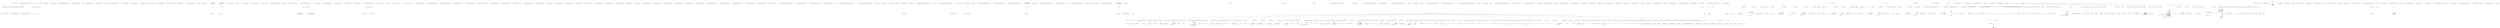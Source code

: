 digraph  {
n31 [label="HangFire.RabbitMQ.RabbitMqFetchedJob", span=""];
n0 [cluster="HangFire.RabbitMQ.RabbitMqFetchedJob.RabbitMqFetchedJob(BasicDeliverEventArgs, ref IModel)", label="Entry HangFire.RabbitMQ.RabbitMqFetchedJob.RabbitMqFetchedJob(BasicDeliverEventArgs, ref IModel)", span="15-15"];
n1 [cluster="HangFire.RabbitMQ.RabbitMqFetchedJob.RabbitMqFetchedJob(BasicDeliverEventArgs, ref IModel)", label="message == null", span="17-17"];
n3 [cluster="HangFire.RabbitMQ.RabbitMqFetchedJob.RabbitMqFetchedJob(BasicDeliverEventArgs, ref IModel)", label="_message = message", span="19-19"];
n4 [cluster="HangFire.RabbitMQ.RabbitMqFetchedJob.RabbitMqFetchedJob(BasicDeliverEventArgs, ref IModel)", label="_channel = channel", span="20-20"];
n2 [cluster="HangFire.RabbitMQ.RabbitMqFetchedJob.RabbitMqFetchedJob(BasicDeliverEventArgs, ref IModel)", label="throw new ArgumentNullException(''message'');", span="17-17"];
n5 [cluster="HangFire.RabbitMQ.RabbitMqFetchedJob.RabbitMqFetchedJob(BasicDeliverEventArgs, ref IModel)", label="JobId = Encoding.UTF8.GetString(_message.Body)", span="22-22"];
n6 [cluster="HangFire.RabbitMQ.RabbitMqFetchedJob.RabbitMqFetchedJob(BasicDeliverEventArgs, ref IModel)", label="Exit HangFire.RabbitMQ.RabbitMqFetchedJob.RabbitMqFetchedJob(BasicDeliverEventArgs, ref IModel)", span="15-15"];
n7 [cluster="System.ArgumentNullException.ArgumentNullException(string)", label="Entry System.ArgumentNullException.ArgumentNullException(string)", span="0-0"];
n8 [cluster="Unk.GetString", label="Entry Unk.GetString", span=""];
n9 [cluster="HangFire.RabbitMQ.RabbitMqFetchedJob.RemoveFromQueue()", label="Entry HangFire.RabbitMQ.RabbitMqFetchedJob.RemoveFromQueue()", span="27-27"];
n10 [cluster="HangFire.RabbitMQ.RabbitMqFetchedJob.RemoveFromQueue()", label=_completed, span="29-29"];
n11 [cluster="HangFire.RabbitMQ.RabbitMqFetchedJob.RemoveFromQueue()", label="throw new InvalidOperationException(''Job already completed'');", span="29-29"];
n12 [cluster="HangFire.RabbitMQ.RabbitMqFetchedJob.RemoveFromQueue()", label="_channel.BasicAck(_message.DeliveryTag, false)", span="30-30"];
n13 [cluster="HangFire.RabbitMQ.RabbitMqFetchedJob.RemoveFromQueue()", label="_completed = true", span="31-31"];
n16 [cluster="Unk.BasicAck", label="Entry Unk.BasicAck", span=""];
n14 [cluster="HangFire.RabbitMQ.RabbitMqFetchedJob.RemoveFromQueue()", label="Exit HangFire.RabbitMQ.RabbitMqFetchedJob.RemoveFromQueue()", span="27-27"];
n15 [cluster="System.InvalidOperationException.InvalidOperationException(string)", label="Entry System.InvalidOperationException.InvalidOperationException(string)", span="0-0"];
n17 [cluster="HangFire.RabbitMQ.RabbitMqFetchedJob.Requeue()", label="Entry HangFire.RabbitMQ.RabbitMqFetchedJob.Requeue()", span="34-34"];
n18 [cluster="HangFire.RabbitMQ.RabbitMqFetchedJob.Requeue()", label=_completed, span="36-36"];
n19 [cluster="HangFire.RabbitMQ.RabbitMqFetchedJob.Requeue()", label="throw new InvalidOperationException(''Job already completed'');", span="36-36"];
n20 [cluster="HangFire.RabbitMQ.RabbitMqFetchedJob.Requeue()", label="_channel.BasicNack(_message.DeliveryTag, false, true)", span="37-37"];
n21 [cluster="HangFire.RabbitMQ.RabbitMqFetchedJob.Requeue()", label="_channel.Close(global::RabbitMQ.Client.Framing.v0_9_1.Constants.ReplySuccess, ''Requeue'')", span="38-38"];
n24 [cluster="Unk.BasicNack", label="Entry Unk.BasicNack", span=""];
n22 [cluster="HangFire.RabbitMQ.RabbitMqFetchedJob.Requeue()", label="_completed = true", span="40-40"];
n25 [cluster="Unk.Close", label="Entry Unk.Close", span=""];
n23 [cluster="HangFire.RabbitMQ.RabbitMqFetchedJob.Requeue()", label="Exit HangFire.RabbitMQ.RabbitMqFetchedJob.Requeue()", span="34-34"];
n26 [cluster="HangFire.RabbitMQ.RabbitMqFetchedJob.Dispose()", label="Entry HangFire.RabbitMQ.RabbitMqFetchedJob.Dispose()", span="43-43"];
n27 [cluster="HangFire.RabbitMQ.RabbitMqFetchedJob.Dispose()", label="!_completed && !_disposed", span="45-45"];
n28 [cluster="HangFire.RabbitMQ.RabbitMqFetchedJob.Dispose()", label="Requeue()", span="47-47"];
n29 [cluster="HangFire.RabbitMQ.RabbitMqFetchedJob.Dispose()", label="_disposed = true", span="50-50"];
n30 [cluster="HangFire.RabbitMQ.RabbitMqFetchedJob.Dispose()", label="Exit HangFire.RabbitMQ.RabbitMqFetchedJob.Dispose()", span="43-43"];
m0_8 [cluster="HangFire.PreserveCultureFilter.OnPerforming(HangFire.Filters.PerformingContext)", file="Cron.cs", label="Entry HangFire.PreserveCultureFilter.OnPerforming(HangFire.Filters.PerformingContext)", span="20-20"];
m0_9 [cluster="HangFire.PreserveCultureFilter.OnPerforming(HangFire.Filters.PerformingContext)", color=green, community=0, file="Cron.cs", label="filterContext == null", prediction=0, span="22-22"];
m0_10 [cluster="HangFire.PreserveCultureFilter.OnPerforming(HangFire.Filters.PerformingContext)", color=green, community=0, file="Cron.cs", label="throw new ArgumentNullException(''filterContext'');", prediction=1, span="22-22"];
m0_11 [cluster="HangFire.PreserveCultureFilter.OnPerforming(HangFire.Filters.PerformingContext)", color=green, community=0, file="Cron.cs", label="var cultureName = filterContext.JobDescriptor\r\n                .GetParameter<string>(''CurrentCulture'')", prediction=2, span="24-25"];
m0_12 [cluster="HangFire.PreserveCultureFilter.OnPerforming(HangFire.Filters.PerformingContext)", color=green, community=0, file="Cron.cs", label="var uiCultureName = filterContext.JobDescriptor\r\n                .GetParameter<string>(''CurrentUICulture'')", prediction=3, span="26-27"];
m0_14 [cluster="HangFire.PreserveCultureFilter.OnPerforming(HangFire.Filters.PerformingContext)", color=green, community=0, file="Cron.cs", label="!String.IsNullOrEmpty(cultureName)", prediction=2, span="31-31"];
m0_16 [cluster="HangFire.PreserveCultureFilter.OnPerforming(HangFire.Filters.PerformingContext)", color=green, community=0, file="Cron.cs", label="thread.CurrentCulture = CultureInfo.GetCultureInfo(cultureName)", prediction=5, span="34-34"];
m0_13 [cluster="HangFire.PreserveCultureFilter.OnPerforming(HangFire.Filters.PerformingContext)", color=green, community=0, file="Cron.cs", label="var thread = Thread.CurrentThread", prediction=6, span="29-29"];
m0_17 [cluster="HangFire.PreserveCultureFilter.OnPerforming(HangFire.Filters.PerformingContext)", color=green, community=0, file="Cron.cs", label="!String.IsNullOrEmpty(uiCultureName)", prediction=3, span="37-37"];
m0_19 [cluster="HangFire.PreserveCultureFilter.OnPerforming(HangFire.Filters.PerformingContext)", color=green, community=0, file="Cron.cs", label="thread.CurrentUICulture = CultureInfo.GetCultureInfo(uiCultureName)", prediction=8, span="40-40"];
m0_15 [cluster="HangFire.PreserveCultureFilter.OnPerforming(HangFire.Filters.PerformingContext)", color=green, community=0, file="Cron.cs", label="filterContext.Items[''PreviousCulture''] = thread.CurrentCulture", prediction=9, span="33-33"];
m0_18 [cluster="HangFire.PreserveCultureFilter.OnPerforming(HangFire.Filters.PerformingContext)", color=green, community=0, file="Cron.cs", label="filterContext.Items[''PreviousUICulture''] = thread.CurrentUICulture", prediction=10, span="39-39"];
m0_20 [cluster="HangFire.PreserveCultureFilter.OnPerforming(HangFire.Filters.PerformingContext)", file="Cron.cs", label="Exit HangFire.PreserveCultureFilter.OnPerforming(HangFire.Filters.PerformingContext)", span="20-20"];
m0_22 [cluster="string.IsNullOrEmpty(string)", file="Cron.cs", label="Entry string.IsNullOrEmpty(string)", span="0-0"];
m0_33 [cluster="System.Collections.Generic.IDictionary<TKey, TValue>.ContainsKey(TKey)", file="Cron.cs", label="Entry System.Collections.Generic.IDictionary<TKey, TValue>.ContainsKey(TKey)", span="0-0"];
m0_0 [cluster="HangFire.PreserveCultureFilter.OnCreating(HangFire.Filters.CreatingContext)", file="Cron.cs", label="Entry HangFire.PreserveCultureFilter.OnCreating(HangFire.Filters.CreatingContext)", span="10-10"];
m0_1 [cluster="HangFire.PreserveCultureFilter.OnCreating(HangFire.Filters.CreatingContext)", color=green, community=0, file="Cron.cs", label="filterContext == null", prediction=11, span="12-12"];
m0_2 [cluster="HangFire.PreserveCultureFilter.OnCreating(HangFire.Filters.CreatingContext)", color=green, community=0, file="Cron.cs", label="throw new ArgumentNullException(''filterContext'');", prediction=12, span="12-12"];
m0_3 [cluster="HangFire.PreserveCultureFilter.OnCreating(HangFire.Filters.CreatingContext)", color=green, community=0, file="Cron.cs", label="filterContext.JobDescriptor.SetParameter(\r\n                ''CurrentCulture'', Thread.CurrentThread.CurrentCulture.Name)", prediction=13, span="14-15"];
m0_4 [cluster="HangFire.PreserveCultureFilter.OnCreating(HangFire.Filters.CreatingContext)", color=green, community=0, file="Cron.cs", label="filterContext.JobDescriptor.SetParameter(\r\n                ''CurrentUICulture'', Thread.CurrentThread.CurrentUICulture.Name)", prediction=13, span="16-17"];
m0_5 [cluster="HangFire.PreserveCultureFilter.OnCreating(HangFire.Filters.CreatingContext)", file="Cron.cs", label="Exit HangFire.PreserveCultureFilter.OnCreating(HangFire.Filters.CreatingContext)", span="10-10"];
m0_21 [cluster="HangFire.Server.ServerJobDescriptor.GetParameter<T>(string)", file="Cron.cs", label="Entry HangFire.Server.ServerJobDescriptor.GetParameter<T>(string)", span="68-68"];
m0_23 [cluster="System.Globalization.CultureInfo.GetCultureInfo(string)", file="Cron.cs", label="Entry System.Globalization.CultureInfo.GetCultureInfo(string)", span="0-0"];
m0_7 [cluster="HangFire.Client.ClientJobDescriptor.SetParameter(string, object)", file="Cron.cs", label="Entry HangFire.Client.ClientJobDescriptor.SetParameter(string, object)", span="24-24"];
m0_24 [cluster="HangFire.PreserveCultureFilter.OnPerformed(HangFire.Filters.PerformedContext)", file="Cron.cs", label="Entry HangFire.PreserveCultureFilter.OnPerformed(HangFire.Filters.PerformedContext)", span="44-44"];
m0_25 [cluster="HangFire.PreserveCultureFilter.OnPerformed(HangFire.Filters.PerformedContext)", color=green, community=0, file="Cron.cs", label="filterContext == null", prediction=15, span="46-46"];
m0_26 [cluster="HangFire.PreserveCultureFilter.OnPerformed(HangFire.Filters.PerformedContext)", color=green, community=0, file="Cron.cs", label="throw new ArgumentNullException(''filterContext'');", prediction=16, span="46-46"];
m0_27 [cluster="HangFire.PreserveCultureFilter.OnPerformed(HangFire.Filters.PerformedContext)", color=green, community=0, file="Cron.cs", label="var thread = Thread.CurrentThread", prediction=17, span="48-48"];
m0_28 [cluster="HangFire.PreserveCultureFilter.OnPerformed(HangFire.Filters.PerformedContext)", color=green, community=0, file="Cron.cs", label="filterContext.Items.ContainsKey(''PreviousCulture'')", prediction=18, span="49-49"];
m0_29 [cluster="HangFire.PreserveCultureFilter.OnPerformed(HangFire.Filters.PerformedContext)", color=green, community=0, file="Cron.cs", label="thread.CurrentCulture = (CultureInfo) filterContext.Items[''PreviousCulture'']", prediction=19, span="51-51"];
m0_30 [cluster="HangFire.PreserveCultureFilter.OnPerformed(HangFire.Filters.PerformedContext)", color=green, community=0, file="Cron.cs", label="filterContext.Items.ContainsKey(''PreviousUICulture'')", prediction=18, span="53-53"];
m0_31 [cluster="HangFire.PreserveCultureFilter.OnPerformed(HangFire.Filters.PerformedContext)", color=green, community=0, file="Cron.cs", label="thread.CurrentUICulture = (CultureInfo) filterContext.Items[''PreviousUICulture'']", prediction=21, span="55-55"];
m0_32 [cluster="HangFire.PreserveCultureFilter.OnPerformed(HangFire.Filters.PerformedContext)", file="Cron.cs", label="Exit HangFire.PreserveCultureFilter.OnPerformed(HangFire.Filters.PerformedContext)", span="44-44"];
m1_6 [cluster="HangFire.Storage.IWriteOnlyTransaction.AddJobState(string, HangFire.States.IState)", file="IWriteOnlyTransaction.cs", label="Entry HangFire.Storage.IWriteOnlyTransaction.AddJobState(string, HangFire.States.IState)", span="27-27"];
m1_7 [cluster="HangFire.Storage.IWriteOnlyTransaction.AddJobState(string, HangFire.States.IState)", file="IWriteOnlyTransaction.cs", label="Exit HangFire.Storage.IWriteOnlyTransaction.AddJobState(string, HangFire.States.IState)", span="27-27"];
m1_4 [cluster="HangFire.Storage.IWriteOnlyTransaction.SetJobState(string, HangFire.States.IState)", file="IWriteOnlyTransaction.cs", label="Entry HangFire.Storage.IWriteOnlyTransaction.SetJobState(string, HangFire.States.IState)", span="26-26"];
m1_5 [cluster="HangFire.Storage.IWriteOnlyTransaction.SetJobState(string, HangFire.States.IState)", file="IWriteOnlyTransaction.cs", label="Exit HangFire.Storage.IWriteOnlyTransaction.SetJobState(string, HangFire.States.IState)", span="26-26"];
m1_0 [cluster="HangFire.Storage.IWriteOnlyTransaction.ExpireJob(string, System.TimeSpan)", file="IWriteOnlyTransaction.cs", label="Entry HangFire.Storage.IWriteOnlyTransaction.ExpireJob(string, System.TimeSpan)", span="24-24"];
m1_1 [cluster="HangFire.Storage.IWriteOnlyTransaction.ExpireJob(string, System.TimeSpan)", file="IWriteOnlyTransaction.cs", label="Exit HangFire.Storage.IWriteOnlyTransaction.ExpireJob(string, System.TimeSpan)", span="24-24"];
m1_22 [cluster="HangFire.Storage.IWriteOnlyTransaction.RemoveFromSet(string, string)", file="IWriteOnlyTransaction.cs", label="Entry HangFire.Storage.IWriteOnlyTransaction.RemoveFromSet(string, string)", span="41-41"];
m1_23 [cluster="HangFire.Storage.IWriteOnlyTransaction.RemoveFromSet(string, string)", file="IWriteOnlyTransaction.cs", label="Exit HangFire.Storage.IWriteOnlyTransaction.RemoveFromSet(string, string)", span="41-41"];
m1_26 [cluster="HangFire.Storage.IWriteOnlyTransaction.RemoveFromList(string, string)", file="IWriteOnlyTransaction.cs", label="Entry HangFire.Storage.IWriteOnlyTransaction.RemoveFromList(string, string)", span="45-45"];
m1_27 [cluster="HangFire.Storage.IWriteOnlyTransaction.RemoveFromList(string, string)", file="IWriteOnlyTransaction.cs", label="Exit HangFire.Storage.IWriteOnlyTransaction.RemoveFromList(string, string)", span="45-45"];
m1_2 [cluster="HangFire.Storage.IWriteOnlyTransaction.PersistJob(string)", file="IWriteOnlyTransaction.cs", label="Entry HangFire.Storage.IWriteOnlyTransaction.PersistJob(string)", span="25-25"];
m1_3 [cluster="HangFire.Storage.IWriteOnlyTransaction.PersistJob(string)", file="IWriteOnlyTransaction.cs", label="Exit HangFire.Storage.IWriteOnlyTransaction.PersistJob(string)", span="25-25"];
m1_18 [cluster="HangFire.Storage.IWriteOnlyTransaction.AddToSet(string, string)", file="IWriteOnlyTransaction.cs", label="Entry HangFire.Storage.IWriteOnlyTransaction.AddToSet(string, string)", span="39-39"];
m1_19 [cluster="HangFire.Storage.IWriteOnlyTransaction.AddToSet(string, string)", file="IWriteOnlyTransaction.cs", label="Exit HangFire.Storage.IWriteOnlyTransaction.AddToSet(string, string)", span="39-39"];
m1_28 [cluster="HangFire.Storage.IWriteOnlyTransaction.TrimList(string, int, int)", file="IWriteOnlyTransaction.cs", label="Entry HangFire.Storage.IWriteOnlyTransaction.TrimList(string, int, int)", span="46-46"];
m1_29 [cluster="HangFire.Storage.IWriteOnlyTransaction.TrimList(string, int, int)", file="IWriteOnlyTransaction.cs", label="Exit HangFire.Storage.IWriteOnlyTransaction.TrimList(string, int, int)", span="46-46"];
m1_8 [cluster="HangFire.Storage.IWriteOnlyTransaction.AddToQueue(string, string)", file="IWriteOnlyTransaction.cs", label="Entry HangFire.Storage.IWriteOnlyTransaction.AddToQueue(string, string)", span="30-30"];
m1_9 [cluster="HangFire.Storage.IWriteOnlyTransaction.AddToQueue(string, string)", file="IWriteOnlyTransaction.cs", label="Exit HangFire.Storage.IWriteOnlyTransaction.AddToQueue(string, string)", span="30-30"];
m1_30 [cluster="HangFire.Storage.IWriteOnlyTransaction.Commit()", file="IWriteOnlyTransaction.cs", label="Entry HangFire.Storage.IWriteOnlyTransaction.Commit()", span="48-48"];
m1_31 [cluster="HangFire.Storage.IWriteOnlyTransaction.Commit()", file="IWriteOnlyTransaction.cs", label="Exit HangFire.Storage.IWriteOnlyTransaction.Commit()", span="48-48"];
m1_10 [cluster="HangFire.Storage.IWriteOnlyTransaction.IncrementCounter(string)", file="IWriteOnlyTransaction.cs", label="Entry HangFire.Storage.IWriteOnlyTransaction.IncrementCounter(string)", span="33-33"];
m1_11 [cluster="HangFire.Storage.IWriteOnlyTransaction.IncrementCounter(string)", file="IWriteOnlyTransaction.cs", label="Exit HangFire.Storage.IWriteOnlyTransaction.IncrementCounter(string)", span="33-33"];
m1_20 [cluster="HangFire.Storage.IWriteOnlyTransaction.AddToSet(string, string, double)", file="IWriteOnlyTransaction.cs", label="Entry HangFire.Storage.IWriteOnlyTransaction.AddToSet(string, string, double)", span="40-40"];
m1_21 [cluster="HangFire.Storage.IWriteOnlyTransaction.AddToSet(string, string, double)", file="IWriteOnlyTransaction.cs", label="Exit HangFire.Storage.IWriteOnlyTransaction.AddToSet(string, string, double)", span="40-40"];
m1_14 [cluster="HangFire.Storage.IWriteOnlyTransaction.DecrementCounter(string)", file="IWriteOnlyTransaction.cs", label="Entry HangFire.Storage.IWriteOnlyTransaction.DecrementCounter(string)", span="35-35"];
m1_15 [cluster="HangFire.Storage.IWriteOnlyTransaction.DecrementCounter(string)", file="IWriteOnlyTransaction.cs", label="Exit HangFire.Storage.IWriteOnlyTransaction.DecrementCounter(string)", span="35-35"];
m1_12 [cluster="HangFire.Storage.IWriteOnlyTransaction.IncrementCounter(string, System.TimeSpan)", file="IWriteOnlyTransaction.cs", label="Entry HangFire.Storage.IWriteOnlyTransaction.IncrementCounter(string, System.TimeSpan)", span="34-34"];
m1_13 [cluster="HangFire.Storage.IWriteOnlyTransaction.IncrementCounter(string, System.TimeSpan)", file="IWriteOnlyTransaction.cs", label="Exit HangFire.Storage.IWriteOnlyTransaction.IncrementCounter(string, System.TimeSpan)", span="34-34"];
m1_16 [cluster="HangFire.Storage.IWriteOnlyTransaction.DecrementCounter(string, System.TimeSpan)", file="IWriteOnlyTransaction.cs", label="Entry HangFire.Storage.IWriteOnlyTransaction.DecrementCounter(string, System.TimeSpan)", span="36-36"];
m1_17 [cluster="HangFire.Storage.IWriteOnlyTransaction.DecrementCounter(string, System.TimeSpan)", file="IWriteOnlyTransaction.cs", label="Exit HangFire.Storage.IWriteOnlyTransaction.DecrementCounter(string, System.TimeSpan)", span="36-36"];
m1_24 [cluster="HangFire.Storage.IWriteOnlyTransaction.InsertToList(string, string)", file="IWriteOnlyTransaction.cs", label="Entry HangFire.Storage.IWriteOnlyTransaction.InsertToList(string, string)", span="44-44"];
m1_25 [cluster="HangFire.Storage.IWriteOnlyTransaction.InsertToList(string, string)", file="IWriteOnlyTransaction.cs", label="Exit HangFire.Storage.IWriteOnlyTransaction.InsertToList(string, string)", span="44-44"];
m2_9 [cluster="HangFire.SqlServer.RabbitMQ.RabbitMqMonitoringApi.RabbitMqMonitoringApi(ConnectionFactory, params string[])", file="Program.cs", label="Entry HangFire.SqlServer.RabbitMQ.RabbitMqMonitoringApi.RabbitMqMonitoringApi(ConnectionFactory, params string[])", span="15-15"];
m2_22 [cluster="HangFire.SqlServer.RabbitMq.Tests.RabbitMqMonitoringApiFacts.CreateMonitoringApi()", file="Program.cs", label="Entry HangFire.SqlServer.RabbitMq.Tests.RabbitMqMonitoringApiFacts.CreateMonitoringApi()", span="91-91"];
m2_62 [cluster="HangFire.SqlServer.RabbitMq.Tests.RabbitMqMonitoringApiFacts.CreateMonitoringApi()", file="Program.cs", label="return new RabbitMqMonitoringApi(new RabbitMqChannel(Queues).ConnectionFactory, Queues);", span="93-93"];
m2_63 [cluster="HangFire.SqlServer.RabbitMq.Tests.RabbitMqMonitoringApiFacts.CreateMonitoringApi()", file="Program.cs", label="Exit HangFire.SqlServer.RabbitMq.Tests.RabbitMqMonitoringApiFacts.CreateMonitoringApi()", span="91-91"];
m2_5 [cluster="Unk.Equal", file="Program.cs", label="Entry Unk.Equal", span=""];
m2_64 [cluster="HangFire.SqlServer.RabbitMq.Tests.RabbitMqChannel.RabbitMqChannel(System.Collections.Generic.IEnumerable<string>)", file="Program.cs", label="Entry HangFire.SqlServer.RabbitMq.Tests.RabbitMqChannel.RabbitMqChannel(System.Collections.Generic.IEnumerable<string>)", span="10-10"];
m2_31 [cluster="HangFire.SqlServer.RabbitMq.Tests.RabbitMqMonitoringApiFacts.GetEnqueuedAndFetchedCount_ReturnsCorrectCounters()", file="Program.cs", label="Entry HangFire.SqlServer.RabbitMq.Tests.RabbitMqMonitoringApiFacts.GetEnqueuedAndFetchedCount_ReturnsCorrectCounters()", span="50-50"];
m2_32 [cluster="HangFire.SqlServer.RabbitMq.Tests.RabbitMqMonitoringApiFacts.GetEnqueuedAndFetchedCount_ReturnsCorrectCounters()", file="Program.cs", label="RabbitMqUtils.EnqueueJobId(''my-queue'', ''1'')", span="52-52"];
m2_33 [cluster="HangFire.SqlServer.RabbitMq.Tests.RabbitMqMonitoringApiFacts.GetEnqueuedAndFetchedCount_ReturnsCorrectCounters()", file="Program.cs", label="RabbitMqUtils.EnqueueJobId(''my-queue'', ''2'')", span="53-53"];
m2_34 [cluster="HangFire.SqlServer.RabbitMq.Tests.RabbitMqMonitoringApiFacts.GetEnqueuedAndFetchedCount_ReturnsCorrectCounters()", file="Program.cs", label="RabbitMqUtils.EnqueueJobId(''my-queue'', ''3'')", span="54-54"];
m2_35 [cluster="HangFire.SqlServer.RabbitMq.Tests.RabbitMqMonitoringApiFacts.GetEnqueuedAndFetchedCount_ReturnsCorrectCounters()", file="Program.cs", label="var api = CreateMonitoringApi()", span="56-56"];
m2_36 [cluster="HangFire.SqlServer.RabbitMq.Tests.RabbitMqMonitoringApiFacts.GetEnqueuedAndFetchedCount_ReturnsCorrectCounters()", file="Program.cs", label="var result = api.GetEnqueuedAndFetchedCount(''my-queue'')", span="58-58"];
m2_37 [cluster="HangFire.SqlServer.RabbitMq.Tests.RabbitMqMonitoringApiFacts.GetEnqueuedAndFetchedCount_ReturnsCorrectCounters()", file="Program.cs", label="Assert.Equal(3, result.EnqueuedCount)", span="60-60"];
m2_38 [cluster="HangFire.SqlServer.RabbitMq.Tests.RabbitMqMonitoringApiFacts.GetEnqueuedAndFetchedCount_ReturnsCorrectCounters()", file="Program.cs", label="Assert.Null(result.FetchedCount)", span="61-61"];
m2_39 [cluster="HangFire.SqlServer.RabbitMq.Tests.RabbitMqMonitoringApiFacts.GetEnqueuedAndFetchedCount_ReturnsCorrectCounters()", file="Program.cs", label="Exit HangFire.SqlServer.RabbitMq.Tests.RabbitMqMonitoringApiFacts.GetEnqueuedAndFetchedCount_ReturnsCorrectCounters()", span="50-50"];
m2_4 [cluster="Unk.>", file="Program.cs", label="Entry Unk.>", span=""];
m2_60 [cluster="int.ToString()", file="Program.cs", label="Entry int.ToString()", span="0-0"];
m2_49 [cluster="HangFire.SqlServer.RabbitMq.Tests.RabbitMqMonitoringApiFacts.GetEnqueuedJobIds_ReturnsCorrectResult()", file="Program.cs", label="Entry HangFire.SqlServer.RabbitMq.Tests.RabbitMqMonitoringApiFacts.GetEnqueuedJobIds_ReturnsCorrectResult()", span="75-75"];
m2_50 [cluster="HangFire.SqlServer.RabbitMq.Tests.RabbitMqMonitoringApiFacts.GetEnqueuedJobIds_ReturnsCorrectResult()", file="Program.cs", label="var i = 1", span="77-77"];
m2_51 [cluster="HangFire.SqlServer.RabbitMq.Tests.RabbitMqMonitoringApiFacts.GetEnqueuedJobIds_ReturnsCorrectResult()", file="Program.cs", label="i <= 10", span="77-77"];
m2_52 [cluster="HangFire.SqlServer.RabbitMq.Tests.RabbitMqMonitoringApiFacts.GetEnqueuedJobIds_ReturnsCorrectResult()", file="Program.cs", label="RabbitMqUtils.EnqueueJobId(''my-queue'', i.ToString())", span="79-79"];
m2_53 [cluster="HangFire.SqlServer.RabbitMq.Tests.RabbitMqMonitoringApiFacts.GetEnqueuedJobIds_ReturnsCorrectResult()", file="Program.cs", label="i++", span="77-77"];
m2_54 [cluster="HangFire.SqlServer.RabbitMq.Tests.RabbitMqMonitoringApiFacts.GetEnqueuedJobIds_ReturnsCorrectResult()", file="Program.cs", label="var api = CreateMonitoringApi()", span="82-82"];
m2_55 [cluster="HangFire.SqlServer.RabbitMq.Tests.RabbitMqMonitoringApiFacts.GetEnqueuedJobIds_ReturnsCorrectResult()", file="Program.cs", label="var result = api.GetEnqueuedJobIds(''my-queue'', 3, 2).ToArray()", span="84-84"];
m2_56 [cluster="HangFire.SqlServer.RabbitMq.Tests.RabbitMqMonitoringApiFacts.GetEnqueuedJobIds_ReturnsCorrectResult()", file="Program.cs", label="Assert.Equal(2, result.Length)", span="86-86"];
m2_57 [cluster="HangFire.SqlServer.RabbitMq.Tests.RabbitMqMonitoringApiFacts.GetEnqueuedJobIds_ReturnsCorrectResult()", file="Program.cs", label="Assert.Equal(4, result[0])", span="87-87"];
m2_58 [cluster="HangFire.SqlServer.RabbitMq.Tests.RabbitMqMonitoringApiFacts.GetEnqueuedJobIds_ReturnsCorrectResult()", file="Program.cs", label="Assert.Equal(5, result[1])", span="88-88"];
m2_59 [cluster="HangFire.SqlServer.RabbitMq.Tests.RabbitMqMonitoringApiFacts.GetEnqueuedJobIds_ReturnsCorrectResult()", file="Program.cs", label="Exit HangFire.SqlServer.RabbitMq.Tests.RabbitMqMonitoringApiFacts.GetEnqueuedJobIds_ReturnsCorrectResult()", span="75-75"];
m2_48 [cluster="HangFire.SqlServer.RabbitMQ.RabbitMqMonitoringApi.GetEnqueuedJobIds(string, int, int)", file="Program.cs", label="Entry HangFire.SqlServer.RabbitMQ.RabbitMqMonitoringApi.GetEnqueuedJobIds(string, int, int)", span="35-35"];
m2_10 [cluster="HangFire.SqlServer.RabbitMq.Tests.RabbitMqMonitoringApiFacts.Ctor_ThrowsAnException_WhenQueueIsNull()", file="Program.cs", label="Entry HangFire.SqlServer.RabbitMq.Tests.RabbitMqMonitoringApiFacts.Ctor_ThrowsAnException_WhenQueueIsNull()", span="21-21"];
m2_11 [cluster="HangFire.SqlServer.RabbitMq.Tests.RabbitMqMonitoringApiFacts.Ctor_ThrowsAnException_WhenQueueIsNull()", file="Program.cs", label="var exception = Assert.Throws<ArgumentNullException>(\r\n                () => new RabbitMqMonitoringApi(null, null))", span="23-24"];
m2_12 [cluster="HangFire.SqlServer.RabbitMq.Tests.RabbitMqMonitoringApiFacts.Ctor_ThrowsAnException_WhenQueueIsNull()", file="Program.cs", label="Assert.Equal(''queues'', exception.ParamName)", span="26-26"];
m2_13 [cluster="HangFire.SqlServer.RabbitMq.Tests.RabbitMqMonitoringApiFacts.Ctor_ThrowsAnException_WhenQueueIsNull()", file="Program.cs", label="Exit HangFire.SqlServer.RabbitMq.Tests.RabbitMqMonitoringApiFacts.Ctor_ThrowsAnException_WhenQueueIsNull()", span="21-21"];
m2_40 [cluster="HangFire.SqlServer.RabbitMq.Tests.RabbitMqUtils.EnqueueJobId(string, string)", file="Program.cs", label="Entry HangFire.SqlServer.RabbitMq.Tests.RabbitMqUtils.EnqueueJobId(string, string)", span="9-9"];
m2_42 [cluster="Unk.Null", file="Program.cs", label="Entry Unk.Null", span=""];
m2_17 [cluster="HangFire.SqlServer.RabbitMq.Tests.RabbitMqMonitoringApiFacts.GetQueues_ReturnsAllGivenQueues()", file="Program.cs", label="Entry HangFire.SqlServer.RabbitMq.Tests.RabbitMqMonitoringApiFacts.GetQueues_ReturnsAllGivenQueues()", span="30-30"];
m2_18 [cluster="HangFire.SqlServer.RabbitMq.Tests.RabbitMqMonitoringApiFacts.GetQueues_ReturnsAllGivenQueues()", file="Program.cs", label="var api = CreateMonitoringApi()", span="32-32"];
m2_19 [cluster="HangFire.SqlServer.RabbitMq.Tests.RabbitMqMonitoringApiFacts.GetQueues_ReturnsAllGivenQueues()", file="Program.cs", label="var queues = api.GetQueues()", span="34-34"];
m2_20 [cluster="HangFire.SqlServer.RabbitMq.Tests.RabbitMqMonitoringApiFacts.GetQueues_ReturnsAllGivenQueues()", file="Program.cs", label="Assert.Equal(Queues, queues)", span="36-36"];
m2_21 [cluster="HangFire.SqlServer.RabbitMq.Tests.RabbitMqMonitoringApiFacts.GetQueues_ReturnsAllGivenQueues()", file="Program.cs", label="Exit HangFire.SqlServer.RabbitMq.Tests.RabbitMqMonitoringApiFacts.GetQueues_ReturnsAllGivenQueues()", span="30-30"];
m2_14 [cluster="lambda expression", file="Program.cs", label="Entry lambda expression", span="24-24"];
m2_6 [cluster="lambda expression", file="Program.cs", label="Entry lambda expression", span="15-15"];
m2_7 [cluster="lambda expression", file="Program.cs", label="new RabbitMqMonitoringApi(null, Queues)", span="15-15"];
m2_8 [cluster="lambda expression", file="Program.cs", label="Exit lambda expression", span="15-15"];
m2_15 [cluster="lambda expression", file="Program.cs", label="new RabbitMqMonitoringApi(null, null)", span="24-24"];
m2_16 [cluster="lambda expression", file="Program.cs", label="Exit lambda expression", span="24-24"];
m2_0 [cluster="HangFire.SqlServer.RabbitMq.Tests.RabbitMqMonitoringApiFacts.Ctor_ThrowsAnException_WhenFactoryIsNull()", file="Program.cs", label="Entry HangFire.SqlServer.RabbitMq.Tests.RabbitMqMonitoringApiFacts.Ctor_ThrowsAnException_WhenFactoryIsNull()", span="12-12"];
m2_1 [cluster="HangFire.SqlServer.RabbitMq.Tests.RabbitMqMonitoringApiFacts.Ctor_ThrowsAnException_WhenFactoryIsNull()", file="Program.cs", label="var exception = Assert.Throws<ArgumentNullException>(\r\n                () => new RabbitMqMonitoringApi(null, Queues))", span="14-15"];
m2_2 [cluster="HangFire.SqlServer.RabbitMq.Tests.RabbitMqMonitoringApiFacts.Ctor_ThrowsAnException_WhenFactoryIsNull()", file="Program.cs", label="Assert.Equal(''factory'', exception.ParamName)", span="17-17"];
m2_3 [cluster="HangFire.SqlServer.RabbitMq.Tests.RabbitMqMonitoringApiFacts.Ctor_ThrowsAnException_WhenFactoryIsNull()", file="Program.cs", label="Exit HangFire.SqlServer.RabbitMq.Tests.RabbitMqMonitoringApiFacts.Ctor_ThrowsAnException_WhenFactoryIsNull()", span="12-12"];
m2_23 [cluster="HangFire.SqlServer.RabbitMQ.RabbitMqMonitoringApi.GetQueues()", file="Program.cs", label="Entry HangFire.SqlServer.RabbitMQ.RabbitMqMonitoringApi.GetQueues()", span="24-24"];
m2_24 [cluster="HangFire.SqlServer.RabbitMq.Tests.RabbitMqMonitoringApiFacts.GetFetchedJobIds_ReturnsEmptyCollection()", file="Program.cs", label="Entry HangFire.SqlServer.RabbitMq.Tests.RabbitMqMonitoringApiFacts.GetFetchedJobIds_ReturnsEmptyCollection()", span="40-40"];
m2_25 [cluster="HangFire.SqlServer.RabbitMq.Tests.RabbitMqMonitoringApiFacts.GetFetchedJobIds_ReturnsEmptyCollection()", file="Program.cs", label="var api = CreateMonitoringApi()", span="42-42"];
m2_26 [cluster="HangFire.SqlServer.RabbitMq.Tests.RabbitMqMonitoringApiFacts.GetFetchedJobIds_ReturnsEmptyCollection()", file="Program.cs", label="var fetchedJobIds = api.GetFetchedJobIds('''', 1, 14)", span="44-44"];
m2_27 [cluster="HangFire.SqlServer.RabbitMq.Tests.RabbitMqMonitoringApiFacts.GetFetchedJobIds_ReturnsEmptyCollection()", file="Program.cs", label="Assert.Empty(fetchedJobIds)", span="46-46"];
m2_28 [cluster="HangFire.SqlServer.RabbitMq.Tests.RabbitMqMonitoringApiFacts.GetFetchedJobIds_ReturnsEmptyCollection()", file="Program.cs", label="Exit HangFire.SqlServer.RabbitMq.Tests.RabbitMqMonitoringApiFacts.GetFetchedJobIds_ReturnsEmptyCollection()", span="40-40"];
m2_41 [cluster="HangFire.SqlServer.RabbitMQ.RabbitMqMonitoringApi.GetEnqueuedAndFetchedCount(string)", file="Program.cs", label="Entry HangFire.SqlServer.RabbitMQ.RabbitMqMonitoringApi.GetEnqueuedAndFetchedCount(string)", span="63-63"];
m2_30 [cluster="Unk.Empty", file="Program.cs", label="Entry Unk.Empty", span=""];
m2_43 [cluster="HangFire.SqlServer.RabbitMq.Tests.RabbitMqMonitoringApiFacts.GetEnqueuedJobIds_ReturnsEmptyCollection_IfQueueIsEmpty()", file="Program.cs", label="Entry HangFire.SqlServer.RabbitMq.Tests.RabbitMqMonitoringApiFacts.GetEnqueuedJobIds_ReturnsEmptyCollection_IfQueueIsEmpty()", span="65-65"];
m2_44 [cluster="HangFire.SqlServer.RabbitMq.Tests.RabbitMqMonitoringApiFacts.GetEnqueuedJobIds_ReturnsEmptyCollection_IfQueueIsEmpty()", file="Program.cs", label="var api = CreateMonitoringApi()", span="67-67"];
m2_45 [cluster="HangFire.SqlServer.RabbitMq.Tests.RabbitMqMonitoringApiFacts.GetEnqueuedJobIds_ReturnsEmptyCollection_IfQueueIsEmpty()", file="Program.cs", label="var result = api.GetEnqueuedJobIds(''my-queue'', 5, 15)", span="69-69"];
m2_46 [cluster="HangFire.SqlServer.RabbitMq.Tests.RabbitMqMonitoringApiFacts.GetEnqueuedJobIds_ReturnsEmptyCollection_IfQueueIsEmpty()", file="Program.cs", label="Assert.Empty(result)", span="71-71"];
m2_47 [cluster="HangFire.SqlServer.RabbitMq.Tests.RabbitMqMonitoringApiFacts.GetEnqueuedJobIds_ReturnsEmptyCollection_IfQueueIsEmpty()", file="Program.cs", label="Exit HangFire.SqlServer.RabbitMq.Tests.RabbitMqMonitoringApiFacts.GetEnqueuedJobIds_ReturnsEmptyCollection_IfQueueIsEmpty()", span="65-65"];
m2_61 [cluster="System.Collections.Generic.IEnumerable<TSource>.ToArray<TSource>()", file="Program.cs", label="Entry System.Collections.Generic.IEnumerable<TSource>.ToArray<TSource>()", span="0-0"];
m2_29 [cluster="HangFire.SqlServer.RabbitMQ.RabbitMqMonitoringApi.GetFetchedJobIds(string, int, int)", file="Program.cs", label="Entry HangFire.SqlServer.RabbitMQ.RabbitMqMonitoringApi.GetFetchedJobIds(string, int, int)", span="54-54"];
m7_126 [cluster="Hangfire.JobStorage.GetConnection()", file="RedisWriteOnlyTransaction.cs", label="Entry Hangfire.JobStorage.GetConnection()", span="56-56"];
m7_129 [cluster="Hangfire.Storage.JobStorageConnection.GetRecurringJobs(int, int)", file="RedisWriteOnlyTransaction.cs", label="Entry Hangfire.Storage.JobStorageConnection.GetRecurringJobs(int, int)", span="44-44"];
m7_134 [cluster="string.IsNullOrWhiteSpace(string)", file="RedisWriteOnlyTransaction.cs", label="Entry string.IsNullOrWhiteSpace(string)", span="0-0"];
m7_141 [cluster="Hangfire.Dashboard.HtmlHelper.Paginator(Hangfire.Dashboard.Pager)", file="RedisWriteOnlyTransaction.cs", label="Entry Hangfire.Dashboard.HtmlHelper.Paginator(Hangfire.Dashboard.Pager)", span="69-69"];
m7_140 [cluster="Hangfire.Dashboard.JobHistoryRenderer.GetForegroundStateColor(string)", file="RedisWriteOnlyTransaction.cs", label="Entry Hangfire.Dashboard.JobHistoryRenderer.GetForegroundStateColor(string)", span="83-83"];
m7_132 [cluster="Hangfire.Dashboard.UrlHelper.To(string)", file="RedisWriteOnlyTransaction.cs", label="Entry Hangfire.Dashboard.UrlHelper.To(string)", span="43-43"];
m7_123 [cluster="Hangfire.Dashboard.Pages.LayoutPage.LayoutPage(string)", file="RedisWriteOnlyTransaction.cs", label="Entry Hangfire.Dashboard.Pages.LayoutPage.LayoutPage(string)", span="4-4"];
m7_139 [cluster="Hangfire.Dashboard.UrlHelper.JobDetails(string)", file="RedisWriteOnlyTransaction.cs", label="Entry Hangfire.Dashboard.UrlHelper.JobDetails(string)", span="58-58"];
m7_135 [cluster="System.TimeZoneInfo.FindSystemTimeZoneById(string)", file="RedisWriteOnlyTransaction.cs", label="Entry System.TimeZoneInfo.FindSystemTimeZoneById(string)", span="0-0"];
m7_122 [cluster="Hangfire.Dashboard.RazorPage.WriteLiteral(string)", file="RedisWriteOnlyTransaction.cs", label="Entry Hangfire.Dashboard.RazorPage.WriteLiteral(string)", span="105-105"];
m7_124 [cluster="Hangfire.Dashboard.RazorPage.Query(string)", file="RedisWriteOnlyTransaction.cs", label="Entry Hangfire.Dashboard.RazorPage.Query(string)", span="63-63"];
m7_136 [cluster="Hangfire.Dashboard.HtmlHelper.JobName(Hangfire.Common.Job)", file="RedisWriteOnlyTransaction.cs", label="Entry Hangfire.Dashboard.HtmlHelper.JobName(Hangfire.Common.Job)", span="100-100"];
m7_125 [cluster="int.TryParse(string, out int)", file="RedisWriteOnlyTransaction.cs", label="Entry int.TryParse(string, out int)", span="0-0"];
m7_127 [cluster="Hangfire.Dashboard.Pager.Pager(int, int, long)", file="RedisWriteOnlyTransaction.cs", label="Entry Hangfire.Dashboard.Pager.Pager(int, int, long)", span="29-29"];
m7_130 [cluster="Hangfire.Storage.IStorageConnection.GetRecurringJobs()", file="RedisWriteOnlyTransaction.cs", label="Entry Hangfire.Storage.IStorageConnection.GetRecurringJobs()", span="55-55"];
m7_138 [cluster="string.IsNullOrEmpty(string)", file="RedisWriteOnlyTransaction.cs", label="Entry string.IsNullOrEmpty(string)", span="0-0"];
m7_137 [cluster="Hangfire.Dashboard.HtmlHelper.RelativeTime(System.DateTime)", file="RedisWriteOnlyTransaction.cs", label="Entry Hangfire.Dashboard.HtmlHelper.RelativeTime(System.DateTime)", span="145-145"];
m7_133 [cluster="Hangfire.Dashboard.HtmlHelper.PerPageSelector(Hangfire.Dashboard.Pager)", file="RedisWriteOnlyTransaction.cs", label="Entry Hangfire.Dashboard.HtmlHelper.PerPageSelector(Hangfire.Dashboard.Pager)", span="75-75"];
m7_0 [cluster="Hangfire.Dashboard.Pages.RecurringJobsPage.Execute()", file="RedisWriteOnlyTransaction.cs", label="Entry Hangfire.Dashboard.Pages.RecurringJobsPage.Execute()", span="57-57"];
m7_1 [cluster="Hangfire.Dashboard.Pages.RecurringJobsPage.Execute()", file="RedisWriteOnlyTransaction.cs", label="WriteLiteral(''\r\n'')", span="61-61"];
m7_2 [cluster="Hangfire.Dashboard.Pages.RecurringJobsPage.Execute()", file="RedisWriteOnlyTransaction.cs", label="Layout = new LayoutPage(Strings.RecurringJobsPage_Title)", span="74-74"];
m7_3 [cluster="Hangfire.Dashboard.Pages.RecurringJobsPage.Execute()", file="RedisWriteOnlyTransaction.cs", label="List<RecurringJobDto> recurringJobs", span="75-75"];
m7_4 [cluster="Hangfire.Dashboard.Pages.RecurringJobsPage.Execute()", file="RedisWriteOnlyTransaction.cs", label="int from, perPage", span="77-77"];
m7_5 [cluster="Hangfire.Dashboard.Pages.RecurringJobsPage.Execute()", file="RedisWriteOnlyTransaction.cs", label="int.TryParse(Query(''from''), out from)", span="79-79"];
m7_6 [cluster="Hangfire.Dashboard.Pages.RecurringJobsPage.Execute()", file="RedisWriteOnlyTransaction.cs", label="int.TryParse(Query(''count''), out perPage)", span="80-80"];
m7_11 [cluster="Hangfire.Dashboard.Pages.RecurringJobsPage.Execute()", file="RedisWriteOnlyTransaction.cs", label="pager = new Pager(from, perPage, storageConnection.GetRecurringJobCount())", span="89-89"];
m7_7 [cluster="Hangfire.Dashboard.Pages.RecurringJobsPage.Execute()", file="RedisWriteOnlyTransaction.cs", label="Pager pager = null", span="82-82"];
m7_8 [cluster="Hangfire.Dashboard.Pages.RecurringJobsPage.Execute()", file="RedisWriteOnlyTransaction.cs", label="var connection = Storage.GetConnection()", span="84-84"];
m7_36 [cluster="Hangfire.Dashboard.Pages.RecurringJobsPage.Execute()", file="RedisWriteOnlyTransaction.cs", label="pager != null", span="226-226"];
m7_39 [cluster="Hangfire.Dashboard.Pages.RecurringJobsPage.Execute()", file="RedisWriteOnlyTransaction.cs", label="Write(Html.PerPageSelector(pager))", span="239-239"];
m7_114 [cluster="Hangfire.Dashboard.Pages.RecurringJobsPage.Execute()", file="RedisWriteOnlyTransaction.cs", label="pager != null", span="733-733"];
m7_117 [cluster="Hangfire.Dashboard.Pages.RecurringJobsPage.Execute()", file="RedisWriteOnlyTransaction.cs", label="Write(Html.Paginator(pager))", span="746-746"];
m7_9 [cluster="Hangfire.Dashboard.Pages.RecurringJobsPage.Execute()", file="RedisWriteOnlyTransaction.cs", label="var storageConnection = connection as JobStorageConnection", span="86-86"];
m7_13 [cluster="Hangfire.Dashboard.Pages.RecurringJobsPage.Execute()", file="RedisWriteOnlyTransaction.cs", label="recurringJobs = connection.GetRecurringJobs()", span="94-94"];
m7_10 [cluster="Hangfire.Dashboard.Pages.RecurringJobsPage.Execute()", file="RedisWriteOnlyTransaction.cs", label="storageConnection != null", span="87-87"];
m7_12 [cluster="Hangfire.Dashboard.Pages.RecurringJobsPage.Execute()", file="RedisWriteOnlyTransaction.cs", label="recurringJobs = storageConnection.GetRecurringJobs(pager.FromRecord, pager.FromRecord + pager.RecordsPerPage - 1)", span="90-90"];
m7_14 [cluster="Hangfire.Dashboard.Pages.RecurringJobsPage.Execute()", file="RedisWriteOnlyTransaction.cs", label="WriteLiteral(''\r\n<div class=\''row\''>\r\n    <div class=\''col-md-12\''>\r\n        <h1 class=\''page-header\'''' +\r\n''>'')", span="102-103"];
m7_17 [cluster="Hangfire.Dashboard.Pages.RecurringJobsPage.Execute()", file="RedisWriteOnlyTransaction.cs", label="recurringJobs.Count == 0", span="118-118"];
m7_56 [cluster="Hangfire.Dashboard.Pages.RecurringJobsPage.Execute()", file="RedisWriteOnlyTransaction.cs", label=recurringJobs, span="339-339"];
m7_15 [cluster="Hangfire.Dashboard.Pages.RecurringJobsPage.Execute()", file="RedisWriteOnlyTransaction.cs", label="Write(Strings.RecurringJobsPage_Title)", span="108-108"];
m7_16 [cluster="Hangfire.Dashboard.Pages.RecurringJobsPage.Execute()", file="RedisWriteOnlyTransaction.cs", label="WriteLiteral(''</h1>\r\n\r\n'')", span="113-113"];
m7_18 [cluster="Hangfire.Dashboard.Pages.RecurringJobsPage.Execute()", file="RedisWriteOnlyTransaction.cs", label="WriteLiteral(''            <div class=\''alert alert-info\''>\r\n                '')", span="124-124"];
m7_21 [cluster="Hangfire.Dashboard.Pages.RecurringJobsPage.Execute()", file="RedisWriteOnlyTransaction.cs", label="WriteLiteral(''            <div class=\''js-jobs-list\''>\r\n                <div class=\''btn-toolbar b'' +\r\n''tn-toolbar-top\''>\r\n                    <button class=\''js-jobs-list-command btn bt'' +\r\n''n-sm btn-primary\''\r\n                            data-url=\'''')", span="146-148"];
m7_19 [cluster="Hangfire.Dashboard.Pages.RecurringJobsPage.Execute()", file="RedisWriteOnlyTransaction.cs", label="Write(Strings.RecurringJobsPage_NoJobs)", span="129-129"];
m7_20 [cluster="Hangfire.Dashboard.Pages.RecurringJobsPage.Execute()", file="RedisWriteOnlyTransaction.cs", label="WriteLiteral(''\r\n            </div>\r\n'')", span="134-134"];
m7_22 [cluster="Hangfire.Dashboard.Pages.RecurringJobsPage.Execute()", file="RedisWriteOnlyTransaction.cs", label="Write(Url.To(''/recurring/trigger''))", span="153-153"];
m7_23 [cluster="Hangfire.Dashboard.Pages.RecurringJobsPage.Execute()", file="RedisWriteOnlyTransaction.cs", label="WriteLiteral(''\''\r\n                            data-loading-text=\'''')", span="158-158"];
m7_24 [cluster="Hangfire.Dashboard.Pages.RecurringJobsPage.Execute()", file="RedisWriteOnlyTransaction.cs", label="Write(Strings.RecurringJobsPage_Triggering)", span="163-163"];
m7_25 [cluster="Hangfire.Dashboard.Pages.RecurringJobsPage.Execute()", file="RedisWriteOnlyTransaction.cs", label="WriteLiteral(''\''\r\n                            disabled=\''disabled\''>\r\n                        <spa'' +\r\n''n class=\''glyphicon glyphicon-play-circle\''></span>\r\n                        '')", span="168-169"];
m7_26 [cluster="Hangfire.Dashboard.Pages.RecurringJobsPage.Execute()", file="RedisWriteOnlyTransaction.cs", label="Write(Strings.RecurringJobsPage_TriggerNow)", span="174-174"];
m7_27 [cluster="Hangfire.Dashboard.Pages.RecurringJobsPage.Execute()", file="RedisWriteOnlyTransaction.cs", label="WriteLiteral(''\r\n                    </button>\r\n\r\n                    <button class=\''js-jobs-lis'' +\r\n''t-command btn btn-sm btn-default\''\r\n                            data-url=\'''')", span="179-180"];
m7_28 [cluster="Hangfire.Dashboard.Pages.RecurringJobsPage.Execute()", file="RedisWriteOnlyTransaction.cs", label="Write(Url.To(''/recurring/remove''))", span="185-185"];
m7_29 [cluster="Hangfire.Dashboard.Pages.RecurringJobsPage.Execute()", file="RedisWriteOnlyTransaction.cs", label="WriteLiteral(''\''\r\n                            data-loading-text=\'''')", span="190-190"];
m7_30 [cluster="Hangfire.Dashboard.Pages.RecurringJobsPage.Execute()", file="RedisWriteOnlyTransaction.cs", label="Write(Strings.Common_Deleting)", span="195-195"];
m7_31 [cluster="Hangfire.Dashboard.Pages.RecurringJobsPage.Execute()", file="RedisWriteOnlyTransaction.cs", label="WriteLiteral(''\''\r\n                            data-confirm=\'''')", span="200-200"];
m7_32 [cluster="Hangfire.Dashboard.Pages.RecurringJobsPage.Execute()", file="RedisWriteOnlyTransaction.cs", label="Write(Strings.Common_DeleteConfirm)", span="205-205"];
m7_33 [cluster="Hangfire.Dashboard.Pages.RecurringJobsPage.Execute()", file="RedisWriteOnlyTransaction.cs", label="WriteLiteral(''\''\r\n                            disabled=\''disabled\''>\r\n                        <spa'' +\r\n''n class=\''glyphicon glyphicon-remove\''></span>\r\n                        '')", span="210-211"];
m7_34 [cluster="Hangfire.Dashboard.Pages.RecurringJobsPage.Execute()", file="RedisWriteOnlyTransaction.cs", label="Write(Strings.Common_Delete)", span="216-216"];
m7_35 [cluster="Hangfire.Dashboard.Pages.RecurringJobsPage.Execute()", file="RedisWriteOnlyTransaction.cs", label="WriteLiteral(''\r\n                    </button>\r\n\r\n'')", span="221-221"];
m7_37 [cluster="Hangfire.Dashboard.Pages.RecurringJobsPage.Execute()", file="RedisWriteOnlyTransaction.cs", label="WriteLiteral(''                        '')", span="232-232"];
m7_41 [cluster="Hangfire.Dashboard.Pages.RecurringJobsPage.Execute()", file="RedisWriteOnlyTransaction.cs", label="WriteLiteral(@''                </div>\r\n\r\n                <div class=''''table-responsive''''>\r\n                    <table class=''''table''''>\r\n                        <thead>\r\n                            <tr>\r\n                                <th class=''''min-width''''>\r\n                                    <input type=''''checkbox'''' class=''''js-jobs-list-select-all'''' />\r\n                                </th>\r\n                                <th class=''''min-width''''>'')", span="254-263"];
m7_38 [cluster="Hangfire.Dashboard.Pages.RecurringJobsPage.Execute()", file="RedisWriteOnlyTransaction.cs", label="WriteLiteral('' '')", span="234-234"];
m7_40 [cluster="Hangfire.Dashboard.Pages.RecurringJobsPage.Execute()", file="RedisWriteOnlyTransaction.cs", label="WriteLiteral(''\r\n'')", span="244-244"];
m7_42 [cluster="Hangfire.Dashboard.Pages.RecurringJobsPage.Execute()", file="RedisWriteOnlyTransaction.cs", label="Write(Strings.Common_Id)", span="268-268"];
m7_43 [cluster="Hangfire.Dashboard.Pages.RecurringJobsPage.Execute()", file="RedisWriteOnlyTransaction.cs", label="WriteLiteral(''</th>\r\n                                <th class=\''min-width\''>'')", span="273-273"];
m7_44 [cluster="Hangfire.Dashboard.Pages.RecurringJobsPage.Execute()", file="RedisWriteOnlyTransaction.cs", label="Write(Strings.RecurringJobsPage_Table_Cron)", span="278-278"];
m7_45 [cluster="Hangfire.Dashboard.Pages.RecurringJobsPage.Execute()", file="RedisWriteOnlyTransaction.cs", label="WriteLiteral(''</th>\r\n                                <th>'')", span="283-283"];
m7_46 [cluster="Hangfire.Dashboard.Pages.RecurringJobsPage.Execute()", file="RedisWriteOnlyTransaction.cs", label="Write(Strings.RecurringJobsPage_Table_TimeZone)", span="288-288"];
m7_47 [cluster="Hangfire.Dashboard.Pages.RecurringJobsPage.Execute()", file="RedisWriteOnlyTransaction.cs", label="WriteLiteral(''</th>\r\n                                <th>'')", span="293-293"];
m7_48 [cluster="Hangfire.Dashboard.Pages.RecurringJobsPage.Execute()", file="RedisWriteOnlyTransaction.cs", label="Write(Strings.Common_Job)", span="298-298"];
m7_49 [cluster="Hangfire.Dashboard.Pages.RecurringJobsPage.Execute()", file="RedisWriteOnlyTransaction.cs", label="WriteLiteral(''</th>\r\n                                <th class=\''align-right min-width\''>'')", span="303-303"];
m7_50 [cluster="Hangfire.Dashboard.Pages.RecurringJobsPage.Execute()", file="RedisWriteOnlyTransaction.cs", label="Write(Strings.RecurringJobsPage_Table_NextExecution)", span="308-308"];
m7_51 [cluster="Hangfire.Dashboard.Pages.RecurringJobsPage.Execute()", file="RedisWriteOnlyTransaction.cs", label="WriteLiteral(''</th>\r\n                                <th class=\''align-right min-width\''>'')", span="313-313"];
m7_52 [cluster="Hangfire.Dashboard.Pages.RecurringJobsPage.Execute()", file="RedisWriteOnlyTransaction.cs", label="Write(Strings.RecurringJobsPage_Table_LastExecution)", span="318-318"];
m7_53 [cluster="Hangfire.Dashboard.Pages.RecurringJobsPage.Execute()", file="RedisWriteOnlyTransaction.cs", label="WriteLiteral(''</th>\r\n                                <th class=\''align-right min-width\''>'')", span="323-323"];
m7_54 [cluster="Hangfire.Dashboard.Pages.RecurringJobsPage.Execute()", file="RedisWriteOnlyTransaction.cs", label="Write(Strings.Common_Created)", span="328-328"];
m7_55 [cluster="Hangfire.Dashboard.Pages.RecurringJobsPage.Execute()", file="RedisWriteOnlyTransaction.cs", label="WriteLiteral(''</th>\r\n                            </tr>\r\n                        </thead>\r\n     '' +\r\n''                   <tbody>\r\n'')", span="333-334"];
m7_57 [cluster="Hangfire.Dashboard.Pages.RecurringJobsPage.Execute()", file="RedisWriteOnlyTransaction.cs", label="WriteLiteral(''                                <tr class=\''js-jobs-list-row hover\''>\r\n            '' +\r\n''                        <td>\r\n                                        <input typ'' +\r\n''e=\''checkbox\'' class=\''js-jobs-list-checkbox\'' name=\''jobs[]\'' value=\'''')", span="345-347"];
m7_113 [cluster="Hangfire.Dashboard.Pages.RecurringJobsPage.Execute()", file="RedisWriteOnlyTransaction.cs", label="WriteLiteral(''                        </tbody>\r\n                    </table>\r\n                <'' +\r\n''/div>\r\n\r\n'')", span="727-728"];
m7_58 [cluster="Hangfire.Dashboard.Pages.RecurringJobsPage.Execute()", file="RedisWriteOnlyTransaction.cs", label="Write(job.Id)", span="352-352"];
m7_60 [cluster="Hangfire.Dashboard.Pages.RecurringJobsPage.Execute()", file="RedisWriteOnlyTransaction.cs", label="Write(job.Id)", span="363-363"];
m7_63 [cluster="Hangfire.Dashboard.Pages.RecurringJobsPage.Execute()", file="RedisWriteOnlyTransaction.cs", label="var cronDescription = job.Cron", span="379-379"];
m7_67 [cluster="Hangfire.Dashboard.Pages.RecurringJobsPage.Execute()", file="RedisWriteOnlyTransaction.cs", label="!String.IsNullOrWhiteSpace(job.TimeZoneId)", span="410-410"];
m7_69 [cluster="Hangfire.Dashboard.Pages.RecurringJobsPage.Execute()", file="RedisWriteOnlyTransaction.cs", label="Write(TimeZoneInfo.FindSystemTimeZoneById(job.TimeZoneId).DisplayName)", span="421-421"];
m7_71 [cluster="Hangfire.Dashboard.Pages.RecurringJobsPage.Execute()", file="RedisWriteOnlyTransaction.cs", label="Write(job.TimeZoneId)", span="431-431"];
m7_76 [cluster="Hangfire.Dashboard.Pages.RecurringJobsPage.Execute()", file="RedisWriteOnlyTransaction.cs", label="job.Job != null", span="466-466"];
m7_79 [cluster="Hangfire.Dashboard.Pages.RecurringJobsPage.Execute()", file="RedisWriteOnlyTransaction.cs", label="Write(Html.JobName(job.Job))", span="479-479"];
m7_82 [cluster="Hangfire.Dashboard.Pages.RecurringJobsPage.Execute()", file="RedisWriteOnlyTransaction.cs", label="Write(job.LoadException.InnerException.Message)", span="501-501"];
m7_85 [cluster="Hangfire.Dashboard.Pages.RecurringJobsPage.Execute()", file="RedisWriteOnlyTransaction.cs", label="job.NextExecution != null", span="522-522"];
m7_86 [cluster="Hangfire.Dashboard.Pages.RecurringJobsPage.Execute()", file="RedisWriteOnlyTransaction.cs", label="Write(Html.RelativeTime(job.NextExecution.Value))", span="530-530"];
m7_91 [cluster="Hangfire.Dashboard.Pages.RecurringJobsPage.Execute()", file="RedisWriteOnlyTransaction.cs", label="job.LastExecution != null", span="571-571"];
m7_92 [cluster="Hangfire.Dashboard.Pages.RecurringJobsPage.Execute()", file="RedisWriteOnlyTransaction.cs", label="!String.IsNullOrEmpty(job.LastJobId)", span="573-573"];
m7_94 [cluster="Hangfire.Dashboard.Pages.RecurringJobsPage.Execute()", file="RedisWriteOnlyTransaction.cs", label="Write(Url.JobDetails(job.LastJobId))", span="584-584"];
m7_96 [cluster="Hangfire.Dashboard.Pages.RecurringJobsPage.Execute()", file="RedisWriteOnlyTransaction.cs", label="Write($''background-color: {JobHistoryRenderer.GetForegroundStateColor(job.LastJobState)};'')", span="595-595"];
m7_98 [cluster="Hangfire.Dashboard.Pages.RecurringJobsPage.Execute()", file="RedisWriteOnlyTransaction.cs", label="Write(Html.RelativeTime(job.LastExecution.Value))", span="605-605"];
m7_103 [cluster="Hangfire.Dashboard.Pages.RecurringJobsPage.Execute()", file="RedisWriteOnlyTransaction.cs", label="Write(Html.RelativeTime(job.LastExecution.Value))", span="639-639"];
m7_109 [cluster="Hangfire.Dashboard.Pages.RecurringJobsPage.Execute()", file="RedisWriteOnlyTransaction.cs", label="job.CreatedAt != null", span="683-683"];
m7_110 [cluster="Hangfire.Dashboard.Pages.RecurringJobsPage.Execute()", file="RedisWriteOnlyTransaction.cs", label="Write(Html.RelativeTime(job.CreatedAt.Value))", span="691-691"];
m7_59 [cluster="Hangfire.Dashboard.Pages.RecurringJobsPage.Execute()", file="RedisWriteOnlyTransaction.cs", label="WriteLiteral(''\'' />\r\n                                    </td>\r\n                                '' +\r\n''    <td class=\''min-width\''>'')", span="357-358"];
m7_61 [cluster="Hangfire.Dashboard.Pages.RecurringJobsPage.Execute()", file="RedisWriteOnlyTransaction.cs", label="WriteLiteral(''</td>\r\n                                    <td class=\''min-width\''>\r\n              '' +\r\n''                          '')", span="368-369"];
m7_62 [cluster="Hangfire.Dashboard.Pages.RecurringJobsPage.Execute()", file="RedisWriteOnlyTransaction.cs", label="WriteLiteral(''\r\n'')", span="373-373"];
m7_64 [cluster="Hangfire.Dashboard.Pages.RecurringJobsPage.Execute()", file="RedisWriteOnlyTransaction.cs", label="WriteLiteral(''                                        '')", span="394-394"];
m7_65 [cluster="Hangfire.Dashboard.Pages.RecurringJobsPage.Execute()", file="RedisWriteOnlyTransaction.cs", label="Write(cronDescription)", span="399-399"];
m7_66 [cluster="Hangfire.Dashboard.Pages.RecurringJobsPage.Execute()", file="RedisWriteOnlyTransaction.cs", label="WriteLiteral(''\r\n                                    </td>\r\n                                    '' +\r\n''<td class=\''min-width\''>\r\n'')", span="404-405"];
m7_68 [cluster="Hangfire.Dashboard.Pages.RecurringJobsPage.Execute()", file="RedisWriteOnlyTransaction.cs", label="WriteLiteral(''                                            <span title=\'''')", span="416-416"];
m7_73 [cluster="Hangfire.Dashboard.Pages.RecurringJobsPage.Execute()", file="RedisWriteOnlyTransaction.cs", label="WriteLiteral(''                                            '')", span="448-448"];
m7_70 [cluster="Hangfire.Dashboard.Pages.RecurringJobsPage.Execute()", file="RedisWriteOnlyTransaction.cs", label="WriteLiteral(''\'' data-container=\''body\''>'')", span="426-426"];
m7_72 [cluster="Hangfire.Dashboard.Pages.RecurringJobsPage.Execute()", file="RedisWriteOnlyTransaction.cs", label="WriteLiteral(''</span>\r\n'')", span="436-436"];
m7_74 [cluster="Hangfire.Dashboard.Pages.RecurringJobsPage.Execute()", file="RedisWriteOnlyTransaction.cs", label="WriteLiteral('' UTC\r\n'')", span="450-450"];
m7_75 [cluster="Hangfire.Dashboard.Pages.RecurringJobsPage.Execute()", file="RedisWriteOnlyTransaction.cs", label="WriteLiteral(''                                    </td>\r\n                                    <t'' +\r\n''d>\r\n'')", span="460-461"];
m7_77 [cluster="Hangfire.Dashboard.Pages.RecurringJobsPage.Execute()", file="RedisWriteOnlyTransaction.cs", label="WriteLiteral(''                                            '')", span="472-472"];
m7_81 [cluster="Hangfire.Dashboard.Pages.RecurringJobsPage.Execute()", file="RedisWriteOnlyTransaction.cs", label="WriteLiteral(''                                            <em>'')", span="496-496"];
m7_78 [cluster="Hangfire.Dashboard.Pages.RecurringJobsPage.Execute()", file="RedisWriteOnlyTransaction.cs", label="WriteLiteral('' '')", span="474-474"];
m7_80 [cluster="Hangfire.Dashboard.Pages.RecurringJobsPage.Execute()", file="RedisWriteOnlyTransaction.cs", label="WriteLiteral(''\r\n'')", span="484-484"];
m7_83 [cluster="Hangfire.Dashboard.Pages.RecurringJobsPage.Execute()", file="RedisWriteOnlyTransaction.cs", label="WriteLiteral(''</em>\r\n'')", span="506-506"];
m7_84 [cluster="Hangfire.Dashboard.Pages.RecurringJobsPage.Execute()", file="RedisWriteOnlyTransaction.cs", label="WriteLiteral(''                                    </td>\r\n                                    <t'' +\r\n''d class=\''align-right min-width\''>\r\n'')", span="516-517"];
m7_87 [cluster="Hangfire.Dashboard.Pages.RecurringJobsPage.Execute()", file="RedisWriteOnlyTransaction.cs", label="WriteLiteral(''                                            <em>'')", span="545-545"];
m7_88 [cluster="Hangfire.Dashboard.Pages.RecurringJobsPage.Execute()", file="RedisWriteOnlyTransaction.cs", label="Write(Strings.Common_NotAvailable)", span="550-550"];
m7_89 [cluster="Hangfire.Dashboard.Pages.RecurringJobsPage.Execute()", file="RedisWriteOnlyTransaction.cs", label="WriteLiteral(''</em>\r\n'')", span="555-555"];
m7_90 [cluster="Hangfire.Dashboard.Pages.RecurringJobsPage.Execute()", file="RedisWriteOnlyTransaction.cs", label="WriteLiteral(''                                    </td>\r\n                                    <t'' +\r\n''d class=\''align-right min-width\''>\r\n'')", span="565-566"];
m7_105 [cluster="Hangfire.Dashboard.Pages.RecurringJobsPage.Execute()", file="RedisWriteOnlyTransaction.cs", label="WriteLiteral(''                                            <em>'')", span="657-657"];
m7_93 [cluster="Hangfire.Dashboard.Pages.RecurringJobsPage.Execute()", file="RedisWriteOnlyTransaction.cs", label="WriteLiteral(''                                                <a href=\'''')", span="579-579"];
m7_100 [cluster="Hangfire.Dashboard.Pages.RecurringJobsPage.Execute()", file="RedisWriteOnlyTransaction.cs", label="WriteLiteral(''                                                <em>\r\n                           '' +\r\n''                         '')", span="623-624"];
m7_95 [cluster="Hangfire.Dashboard.Pages.RecurringJobsPage.Execute()", file="RedisWriteOnlyTransaction.cs", label="WriteLiteral(''\''>\r\n                                                    <span class=\''label label-'' +\r\n''default label-hover\'' style=\'''')", span="589-590"];
m7_97 [cluster="Hangfire.Dashboard.Pages.RecurringJobsPage.Execute()", file="RedisWriteOnlyTransaction.cs", label="WriteLiteral(''\''>\r\n                                                        '')", span="600-600"];
m7_99 [cluster="Hangfire.Dashboard.Pages.RecurringJobsPage.Execute()", file="RedisWriteOnlyTransaction.cs", label="WriteLiteral(''\r\n                                                    </span>\r\n                  '' +\r\n''                              </a>\r\n'')", span="610-611"];
m7_101 [cluster="Hangfire.Dashboard.Pages.RecurringJobsPage.Execute()", file="RedisWriteOnlyTransaction.cs", label="Write(Strings.RecurringJobsPage_Canceled)", span="629-629"];
m7_102 [cluster="Hangfire.Dashboard.Pages.RecurringJobsPage.Execute()", file="RedisWriteOnlyTransaction.cs", label="WriteLiteral('' '')", span="634-634"];
m7_104 [cluster="Hangfire.Dashboard.Pages.RecurringJobsPage.Execute()", file="RedisWriteOnlyTransaction.cs", label="WriteLiteral(''\r\n                                                </em>\r\n'')", span="644-644"];
m7_106 [cluster="Hangfire.Dashboard.Pages.RecurringJobsPage.Execute()", file="RedisWriteOnlyTransaction.cs", label="Write(Strings.Common_NotAvailable)", span="662-662"];
m7_107 [cluster="Hangfire.Dashboard.Pages.RecurringJobsPage.Execute()", file="RedisWriteOnlyTransaction.cs", label="WriteLiteral(''</em>\r\n'')", span="667-667"];
m7_108 [cluster="Hangfire.Dashboard.Pages.RecurringJobsPage.Execute()", file="RedisWriteOnlyTransaction.cs", label="WriteLiteral(''                                    </td>\r\n                                    <t'' +\r\n''d class=\''align-right min-width\''>\r\n'')", span="677-678"];
m7_111 [cluster="Hangfire.Dashboard.Pages.RecurringJobsPage.Execute()", file="RedisWriteOnlyTransaction.cs", label="WriteLiteral(''                                            <em>N/A</em>\r\n'')", span="706-706"];
m7_112 [cluster="Hangfire.Dashboard.Pages.RecurringJobsPage.Execute()", file="RedisWriteOnlyTransaction.cs", label="WriteLiteral(''                                    </td>\r\n                                </tr>\r'' +\r\n''\n'')", span="716-717"];
m7_115 [cluster="Hangfire.Dashboard.Pages.RecurringJobsPage.Execute()", file="RedisWriteOnlyTransaction.cs", label="WriteLiteral(''                    '')", span="739-739"];
m7_119 [cluster="Hangfire.Dashboard.Pages.RecurringJobsPage.Execute()", file="RedisWriteOnlyTransaction.cs", label="WriteLiteral(''            </div>\r\n'')", span="761-761"];
m7_116 [cluster="Hangfire.Dashboard.Pages.RecurringJobsPage.Execute()", file="RedisWriteOnlyTransaction.cs", label="WriteLiteral('' '')", span="741-741"];
m7_118 [cluster="Hangfire.Dashboard.Pages.RecurringJobsPage.Execute()", file="RedisWriteOnlyTransaction.cs", label="WriteLiteral(''\r\n'')", span="751-751"];
m7_120 [cluster="Hangfire.Dashboard.Pages.RecurringJobsPage.Execute()", file="RedisWriteOnlyTransaction.cs", label="WriteLiteral(''    </div>\r\n</div>    '')", span="771-771"];
m7_121 [cluster="Hangfire.Dashboard.Pages.RecurringJobsPage.Execute()", file="RedisWriteOnlyTransaction.cs", label="Exit Hangfire.Dashboard.Pages.RecurringJobsPage.Execute()", span="57-57"];
m7_131 [cluster="Hangfire.Dashboard.RazorPage.Write(object)", file="RedisWriteOnlyTransaction.cs", label="Entry Hangfire.Dashboard.RazorPage.Write(object)", span="113-113"];
m7_128 [cluster="Hangfire.Storage.JobStorageConnection.GetRecurringJobCount()", file="RedisWriteOnlyTransaction.cs", label="Entry Hangfire.Storage.JobStorageConnection.GetRecurringJobCount()", span="38-38"];
m7_142 [file="RedisWriteOnlyTransaction.cs", label="Hangfire.Dashboard.Pages.RecurringJobsPage", span=""];
m8_92 [cluster="HangFire.Web.RazorPage.Write(object)", file="RedisWriteOnlyTransactionFacts.cs", label="Entry HangFire.Web.RazorPage.Write(object)", span="76-76"];
m8_94 [cluster="HangFire.JobStorage.CreateMonitoring()", file="RedisWriteOnlyTransactionFacts.cs", label="Entry HangFire.JobStorage.CreateMonitoring()", span="43-43"];
m8_91 [cluster="HangFire.Web.RazorPage.WriteLiteral(string)", file="RedisWriteOnlyTransactionFacts.cs", label="Entry HangFire.Web.RazorPage.WriteLiteral(string)", span="69-69"];
m8_98 [cluster="string.IsNullOrEmpty(string)", file="RedisWriteOnlyTransactionFacts.cs", label="Entry string.IsNullOrEmpty(string)", span="0-0"];
m8_97 [cluster="Unk.StartsWith", file="RedisWriteOnlyTransactionFacts.cs", label="Entry Unk.StartsWith", span=""];
m8_0 [cluster="HangFire.Web.Pages.LayoutPage.Execute()", file="RedisWriteOnlyTransactionFacts.cs", label="Entry HangFire.Web.Pages.LayoutPage.Execute()", span="51-51"];
m8_1 [cluster="HangFire.Web.Pages.LayoutPage.Execute()", file="RedisWriteOnlyTransactionFacts.cs", label="WriteLiteral(''\r\n'')", span="55-55"];
m8_2 [cluster="HangFire.Web.Pages.LayoutPage.Execute()", file="RedisWriteOnlyTransactionFacts.cs", label="WriteLiteral(''<!DOCTYPE html>\r\n\r\n<html lang=\''ru\''>\r\n<head>\r\n    <title>'')", span="63-63"];
m8_3 [cluster="HangFire.Web.Pages.LayoutPage.Execute()", file="RedisWriteOnlyTransactionFacts.cs", label="Write(Title)", span="68-68"];
m8_4 [cluster="HangFire.Web.Pages.LayoutPage.Execute()", file="RedisWriteOnlyTransactionFacts.cs", label="WriteLiteral('' - HangFire</title>\r\n    <meta charset=\''utf-8\'' />\r\n    <meta name=\''viewport\'' cont'' +\r\n''ent=\''width=device-width, initial-scale=1.0\''>\r\n    <link rel=\''stylesheet\'' href=\'''')", span="73-74"];
m8_5 [cluster="HangFire.Web.Pages.LayoutPage.Execute()", file="RedisWriteOnlyTransactionFacts.cs", label="Write(Request.LinkTo(''/css/styles.css''))", span="79-79"];
m8_6 [cluster="HangFire.Web.Pages.LayoutPage.Execute()", file="RedisWriteOnlyTransactionFacts.cs", label="WriteLiteral(@'''''' />\r\n</head>\r\n    <body>\r\n        <!-- Wrap all page content here -->\r\n        <div id=''''wrap''''>\r\n\r\n            <!-- Fixed navbar -->\r\n            <div class=''''navbar navbar-default navbar-static-top''''>\r\n                <div class=''''container''''>\r\n                    <div class=''''navbar-header''''>\r\n                        <button type=''''button'''' class=''''navbar-toggle'''' data-toggle=''''collapse'''' data-target=''''.navbar-collapse''''>\r\n                            <span class=''''icon-bar''''></span>\r\n                            <span class=''''icon-bar''''></span>\r\n                            <span class=''''icon-bar''''></span>\r\n                        </button>\r\n                        <a class=''''navbar-brand'''' href='''''')", span="84-99"];
m8_7 [cluster="HangFire.Web.Pages.LayoutPage.Execute()", file="RedisWriteOnlyTransactionFacts.cs", label="Write(Request.LinkTo(''/''))", span="104-104"];
m8_8 [cluster="HangFire.Web.Pages.LayoutPage.Execute()", file="RedisWriteOnlyTransactionFacts.cs", label="WriteLiteral(@''''''>HangFire Monitor</a>\r\n                    </div>\r\n                    <div class=''''collapse navbar-collapse''''>\r\n                        <ul class=''''nav navbar-nav navbar-right''''>\r\n                            <li>\r\n                                <a href=''''/''''>\r\n                                    <span class=''''glyphicon glyphicon-log-out''''></span>\r\n                                    Back to site\r\n                                </a>\r\n                            </li>\r\n                        </ul>\r\n                    </div>\r\n                    <!--/.nav-collapse -->\r\n                </div>\r\n            </div>\r\n\r\n            <!-- Begin page content -->\r\n\r\n            <div class=''''container''''>\r\n                <div class=''''col-md-3''''>\r\n'')", span="109-129"];
m8_9 [cluster="HangFire.Web.Pages.LayoutPage.Execute()", file="RedisWriteOnlyTransactionFacts.cs", label="StatisticsDto statistics", span="135-135"];
m8_10 [cluster="HangFire.Web.Pages.LayoutPage.Execute()", file="RedisWriteOnlyTransactionFacts.cs", label="var monitor = JobStorage.Current.CreateMonitoring()", span="136-136"];
m8_11 [cluster="HangFire.Web.Pages.LayoutPage.Execute()", file="RedisWriteOnlyTransactionFacts.cs", label="statistics = monitor.GetStatistics()", span="138-138"];
m8_12 [cluster="HangFire.Web.Pages.LayoutPage.Execute()", file="RedisWriteOnlyTransactionFacts.cs", label="WriteLiteral(''\r\n                    <div id=\''stats\'' class=\''list-group\''>\r\n                      '' +\r\n''  <a class=\''list-group-item '')", span="145-146"];
m8_21 [cluster="HangFire.Web.Pages.LayoutPage.Execute()", file="RedisWriteOnlyTransactionFacts.cs", label="Write(statistics.Servers)", span="193-193"];
m8_27 [cluster="HangFire.Web.Pages.LayoutPage.Execute()", file="RedisWriteOnlyTransactionFacts.cs", label="Write(statistics.Enqueued)", span="227-227"];
m8_29 [cluster="HangFire.Web.Pages.LayoutPage.Execute()", file="RedisWriteOnlyTransactionFacts.cs", label="Write(statistics.Queues)", span="239-239"];
m8_35 [cluster="HangFire.Web.Pages.LayoutPage.Execute()", file="RedisWriteOnlyTransactionFacts.cs", label="Write(statistics.Scheduled)", span="276-276"];
m8_41 [cluster="HangFire.Web.Pages.LayoutPage.Execute()", file="RedisWriteOnlyTransactionFacts.cs", label="Write(statistics.Processing)", span="309-309"];
m8_47 [cluster="HangFire.Web.Pages.LayoutPage.Execute()", file="RedisWriteOnlyTransactionFacts.cs", label="Write(statistics.Succeeded)", span="342-342"];
m8_53 [cluster="HangFire.Web.Pages.LayoutPage.Execute()", file="RedisWriteOnlyTransactionFacts.cs", label="Write(statistics.Failed)", span="375-375"];
m8_13 [cluster="HangFire.Web.Pages.LayoutPage.Execute()", file="RedisWriteOnlyTransactionFacts.cs", label="Write(Request.PathInfo.Equals(''/'') ? ''active'' : null)", span="151-151"];
m8_14 [cluster="HangFire.Web.Pages.LayoutPage.Execute()", file="RedisWriteOnlyTransactionFacts.cs", label="WriteLiteral(''\''\r\n                           href=\'''')", span="156-156"];
m8_15 [cluster="HangFire.Web.Pages.LayoutPage.Execute()", file="RedisWriteOnlyTransactionFacts.cs", label="Write(Request.LinkTo(''/''))", span="161-161"];
m8_16 [cluster="HangFire.Web.Pages.LayoutPage.Execute()", file="RedisWriteOnlyTransactionFacts.cs", label="WriteLiteral(''\''>\r\n                            <span class=\''glyphicon glyphicon-dashboard\''></spa'' +\r\n''n>\r\n                            Dashboard\r\n                        </a>\r\n\r\n     '' +\r\n''                   <a class=\''list-group-item '')", span="166-168"];
m8_17 [cluster="HangFire.Web.Pages.LayoutPage.Execute()", file="RedisWriteOnlyTransactionFacts.cs", label="Write(Request.PathInfo.Equals(''/servers'') ? ''active'' : null)", span="173-173"];
m8_18 [cluster="HangFire.Web.Pages.LayoutPage.Execute()", file="RedisWriteOnlyTransactionFacts.cs", label="WriteLiteral(''\''\r\n                           href=\'''')", span="178-178"];
m8_19 [cluster="HangFire.Web.Pages.LayoutPage.Execute()", file="RedisWriteOnlyTransactionFacts.cs", label="Write(Request.LinkTo(''/servers''))", span="183-183"];
m8_20 [cluster="HangFire.Web.Pages.LayoutPage.Execute()", file="RedisWriteOnlyTransactionFacts.cs", label="WriteLiteral(''\''>\r\n                            <span class=\''label label-default pull-right\''>'')", span="188-188"];
m8_22 [cluster="HangFire.Web.Pages.LayoutPage.Execute()", file="RedisWriteOnlyTransactionFacts.cs", label="WriteLiteral(''</span>\r\n                            <span class=\''glyphicon glyphicon-hdd\''></span'' +\r\n''>\r\n                            Active Servers\r\n                        </a>\r\n\r\n '' +\r\n''                       <a class=\''list-group-item '')", span="198-200"];
m8_23 [cluster="HangFire.Web.Pages.LayoutPage.Execute()", file="RedisWriteOnlyTransactionFacts.cs", label="Write(Request.PathInfo.StartsWith(''/queues'') ? ''active'' : null)", span="205-205"];
m8_24 [cluster="HangFire.Web.Pages.LayoutPage.Execute()", file="RedisWriteOnlyTransactionFacts.cs", label="WriteLiteral(''\'' \r\n                           href=\'''')", span="210-210"];
m8_25 [cluster="HangFire.Web.Pages.LayoutPage.Execute()", file="RedisWriteOnlyTransactionFacts.cs", label="Write(Request.LinkTo(''/queues''))", span="215-215"];
m8_26 [cluster="HangFire.Web.Pages.LayoutPage.Execute()", file="RedisWriteOnlyTransactionFacts.cs", label="WriteLiteral(''\''>\r\n                            <span class=\''label label-default pull-right\''>\r\n  '' +\r\n''                              <span id=\''stats-enqueued\'' title=\''Enqueued jobs cou'' +\r\n''nt\''>\r\n                                    '')", span="220-222"];
m8_28 [cluster="HangFire.Web.Pages.LayoutPage.Execute()", file="RedisWriteOnlyTransactionFacts.cs", label="WriteLiteral(''\r\n                                </span>\r\n                                / \r\n  '' +\r\n''                              <span id=\''stats-queues\'' title=\''Queues count\''>\r\n   '' +\r\n''                                 '')", span="232-234"];
m8_30 [cluster="HangFire.Web.Pages.LayoutPage.Execute()", file="RedisWriteOnlyTransactionFacts.cs", label="WriteLiteral(@''\r\n                                </span>\r\n                            </span>\r\n                            <span class=''''glyphicon glyphicon-inbox''''></span>\r\n                            Jobs & Queues\r\n                        </a>\r\n                        <a class=''''list-group-item stats-indent '')", span="244-250"];
m8_31 [cluster="HangFire.Web.Pages.LayoutPage.Execute()", file="RedisWriteOnlyTransactionFacts.cs", label="Write(Request.PathInfo.Equals(''/scheduled'') ? ''active'' : null)", span="255-255"];
m8_32 [cluster="HangFire.Web.Pages.LayoutPage.Execute()", file="RedisWriteOnlyTransactionFacts.cs", label="WriteLiteral(''\'' \r\n                           href=\'''')", span="260-260"];
m8_33 [cluster="HangFire.Web.Pages.LayoutPage.Execute()", file="RedisWriteOnlyTransactionFacts.cs", label="Write(Request.LinkTo(''/scheduled''))", span="265-265"];
m8_34 [cluster="HangFire.Web.Pages.LayoutPage.Execute()", file="RedisWriteOnlyTransactionFacts.cs", label="WriteLiteral(''\''>\r\n                            <span id=\''stats-scheduled\'' class=\''label label-inf'' +\r\n''o pull-right\''>\r\n                                '')", span="270-271"];
m8_36 [cluster="HangFire.Web.Pages.LayoutPage.Execute()", file="RedisWriteOnlyTransactionFacts.cs", label="WriteLiteral(''\r\n                            </span>\r\n                            Scheduled\r\n   '' +\r\n''                     </a>\r\n                        <a class=\''list-group-item sta'' +\r\n''ts-indent '')", span="281-283"];
m8_37 [cluster="HangFire.Web.Pages.LayoutPage.Execute()", file="RedisWriteOnlyTransactionFacts.cs", label="Write(Request.PathInfo.Equals(''/processing'') ? ''active'' : null)", span="288-288"];
m8_38 [cluster="HangFire.Web.Pages.LayoutPage.Execute()", file="RedisWriteOnlyTransactionFacts.cs", label="WriteLiteral(''\'' \r\n                           href=\'''')", span="293-293"];
m8_39 [cluster="HangFire.Web.Pages.LayoutPage.Execute()", file="RedisWriteOnlyTransactionFacts.cs", label="Write(Request.LinkTo(''/processing''))", span="298-298"];
m8_40 [cluster="HangFire.Web.Pages.LayoutPage.Execute()", file="RedisWriteOnlyTransactionFacts.cs", label="WriteLiteral(''\''>\r\n                            <span id=\''stats-workers\'' class=\''label label-warni'' +\r\n''ng pull-right\''>\r\n                                '')", span="303-304"];
m8_42 [cluster="HangFire.Web.Pages.LayoutPage.Execute()", file="RedisWriteOnlyTransactionFacts.cs", label="WriteLiteral(''\r\n                            </span>\r\n                            Processing\r\n  '' +\r\n''                      </a>\r\n                        <a class=\''list-group-item st'' +\r\n''ats-indent '')", span="314-316"];
m8_43 [cluster="HangFire.Web.Pages.LayoutPage.Execute()", file="RedisWriteOnlyTransactionFacts.cs", label="Write(Request.PathInfo.Equals(''/succeeded'') ? ''active'' : null)", span="321-321"];
m8_44 [cluster="HangFire.Web.Pages.LayoutPage.Execute()", file="RedisWriteOnlyTransactionFacts.cs", label="WriteLiteral(''\'' \r\n                           href=\'''')", span="326-326"];
m8_45 [cluster="HangFire.Web.Pages.LayoutPage.Execute()", file="RedisWriteOnlyTransactionFacts.cs", label="Write(Request.LinkTo(''/succeeded''))", span="331-331"];
m8_46 [cluster="HangFire.Web.Pages.LayoutPage.Execute()", file="RedisWriteOnlyTransactionFacts.cs", label="WriteLiteral(''\''>\r\n                            <span id=\''stats-succeeded\'' class=\''label label-suc'' +\r\n''cess pull-right\''>\r\n                                '')", span="336-337"];
m8_48 [cluster="HangFire.Web.Pages.LayoutPage.Execute()", file="RedisWriteOnlyTransactionFacts.cs", label="WriteLiteral(''\r\n                            </span>\r\n                            Succeeded\r\n   '' +\r\n''                     </a>\r\n                        <a class=\''list-group-item sta'' +\r\n''ts-indent '')", span="347-349"];
m8_49 [cluster="HangFire.Web.Pages.LayoutPage.Execute()", file="RedisWriteOnlyTransactionFacts.cs", label="Write(Request.PathInfo.Equals(''/failed'') ? ''active'' : null)", span="354-354"];
m8_50 [cluster="HangFire.Web.Pages.LayoutPage.Execute()", file="RedisWriteOnlyTransactionFacts.cs", label="WriteLiteral(''\'' \r\n                           href=\'''')", span="359-359"];
m8_51 [cluster="HangFire.Web.Pages.LayoutPage.Execute()", file="RedisWriteOnlyTransactionFacts.cs", label="Write(Request.LinkTo(''/failed''))", span="364-364"];
m8_52 [cluster="HangFire.Web.Pages.LayoutPage.Execute()", file="RedisWriteOnlyTransactionFacts.cs", label="WriteLiteral(''\''>\r\n                            <span id=\''stats-failed\'' class=\''label label-danger'' +\r\n'' pull-right\''>\r\n                                '')", span="369-370"];
m8_54 [cluster="HangFire.Web.Pages.LayoutPage.Execute()", file="RedisWriteOnlyTransactionFacts.cs", label="WriteLiteral(''\r\n                            </span>\r\n                            Failed\r\n      '' +\r\n''                  </a>\r\n\r\n\r\n                    </div>\r\n                </div>\r\n'' +\r\n''                <div class=\''col-md-9\''>\r\n'')", span="380-382"];
m8_55 [cluster="HangFire.Web.Pages.LayoutPage.Execute()", file="RedisWriteOnlyTransactionFacts.cs", label="Breadcrumbs != null", span="387-387"];
m8_56 [cluster="HangFire.Web.Pages.LayoutPage.Execute()", file="RedisWriteOnlyTransactionFacts.cs", label="WriteLiteral(''                        <ol class=\''breadcrumb\''>\r\n                            <li>'' +\r\n''<a href=\'''')", span="393-394"];
m8_68 [cluster="HangFire.Web.Pages.LayoutPage.Execute()", file="RedisWriteOnlyTransactionFacts.cs", label="WriteLiteral(''\r\n                    <h1 class=\''page-header\''>\r\n                        '')", span="465-465"];
m8_57 [cluster="HangFire.Web.Pages.LayoutPage.Execute()", file="RedisWriteOnlyTransactionFacts.cs", label="Write(Request.LinkTo(''/''))", span="399-399"];
m8_58 [cluster="HangFire.Web.Pages.LayoutPage.Execute()", file="RedisWriteOnlyTransactionFacts.cs", label="WriteLiteral(''\''><span class=\''glyphicon glyphicon-home\''></span></a></li>\r\n'')", span="404-404"];
m8_59 [cluster="HangFire.Web.Pages.LayoutPage.Execute()", file="RedisWriteOnlyTransactionFacts.cs", label=Breadcrumbs, span="409-409"];
m8_60 [cluster="HangFire.Web.Pages.LayoutPage.Execute()", file="RedisWriteOnlyTransactionFacts.cs", label="WriteLiteral(''                                <li><a href=\'''')", span="415-415"];
m8_65 [cluster="HangFire.Web.Pages.LayoutPage.Execute()", file="RedisWriteOnlyTransactionFacts.cs", label="WriteLiteral(''                            <li class=\''active\''>'')", span="445-445"];
m8_61 [cluster="HangFire.Web.Pages.LayoutPage.Execute()", file="RedisWriteOnlyTransactionFacts.cs", label="Write(breadcrumb.Value)", span="420-420"];
m8_62 [cluster="HangFire.Web.Pages.LayoutPage.Execute()", file="RedisWriteOnlyTransactionFacts.cs", label="WriteLiteral(''\''>'')", span="425-425"];
m8_63 [cluster="HangFire.Web.Pages.LayoutPage.Execute()", file="RedisWriteOnlyTransactionFacts.cs", label="Write(breadcrumb.Key)", span="430-430"];
m8_64 [cluster="HangFire.Web.Pages.LayoutPage.Execute()", file="RedisWriteOnlyTransactionFacts.cs", label="WriteLiteral(''</a></li>\r\n'')", span="435-435"];
m8_66 [cluster="HangFire.Web.Pages.LayoutPage.Execute()", file="RedisWriteOnlyTransactionFacts.cs", label="Write(BreadcrumbsTitle ?? Title)", span="450-450"];
m8_67 [cluster="HangFire.Web.Pages.LayoutPage.Execute()", file="RedisWriteOnlyTransactionFacts.cs", label="WriteLiteral(''</li>\r\n                        </ol>\r\n'')", span="455-455"];
m8_69 [cluster="HangFire.Web.Pages.LayoutPage.Execute()", file="RedisWriteOnlyTransactionFacts.cs", label="Write(Title)", span="470-470"];
m8_70 [cluster="HangFire.Web.Pages.LayoutPage.Execute()", file="RedisWriteOnlyTransactionFacts.cs", label="WriteLiteral(''\r\n'')", span="475-475"];
m8_71 [cluster="HangFire.Web.Pages.LayoutPage.Execute()", file="RedisWriteOnlyTransactionFacts.cs", label="!String.IsNullOrEmpty(Subtitle)", span="480-480"];
m8_72 [cluster="HangFire.Web.Pages.LayoutPage.Execute()", file="RedisWriteOnlyTransactionFacts.cs", label="WriteLiteral(''                            <small>'')", span="486-486"];
m8_75 [cluster="HangFire.Web.Pages.LayoutPage.Execute()", file="RedisWriteOnlyTransactionFacts.cs", label="WriteLiteral(''                    </h1>\r\n                    '')", span="506-506"];
m8_73 [cluster="HangFire.Web.Pages.LayoutPage.Execute()", file="RedisWriteOnlyTransactionFacts.cs", label="Write(Subtitle)", span="491-491"];
m8_74 [cluster="HangFire.Web.Pages.LayoutPage.Execute()", file="RedisWriteOnlyTransactionFacts.cs", label="WriteLiteral(''</small>\r\n'')", span="496-496"];
m8_76 [cluster="HangFire.Web.Pages.LayoutPage.Execute()", file="RedisWriteOnlyTransactionFacts.cs", label="Write(RenderBody())", span="511-511"];
m8_77 [cluster="HangFire.Web.Pages.LayoutPage.Execute()", file="RedisWriteOnlyTransactionFacts.cs", label="WriteLiteral(@''\r\n                </div>\r\n            </div>\r\n        </div>\r\n\r\n        <div id=''''footer''''>\r\n            <div class=''''container''''>\r\n                <ul class=''''list-inline credit''''>\r\n                    <li>\r\n                        <a href=''''http://github.io/odinserj/hangfire'''' target=''''_blank''''>HangFire \r\n                            '')", span="516-526"];
m8_78 [cluster="HangFire.Web.Pages.LayoutPage.Execute()", file="RedisWriteOnlyTransactionFacts.cs", label="Write(FileVersionInfo.GetVersionInfo(GetType().Assembly.Location).ProductVersion)", span="531-531"];
m8_79 [cluster="HangFire.Web.Pages.LayoutPage.Execute()", file="RedisWriteOnlyTransactionFacts.cs", label="WriteLiteral(''\r\n                        </a>\r\n                    </li>\r\n                    <l'' +\r\n''i>'')", span="536-537"];
m8_80 [cluster="HangFire.Web.Pages.LayoutPage.Execute()", file="RedisWriteOnlyTransactionFacts.cs", label="Write(JobStorage.Current)", span="542-542"];
m8_81 [cluster="HangFire.Web.Pages.LayoutPage.Execute()", file="RedisWriteOnlyTransactionFacts.cs", label="WriteLiteral(''</li>\r\n                    <li>Time: '')", span="547-547"];
m8_82 [cluster="HangFire.Web.Pages.LayoutPage.Execute()", file="RedisWriteOnlyTransactionFacts.cs", label="Write(DateTime.UtcNow)", span="552-552"];
m8_83 [cluster="HangFire.Web.Pages.LayoutPage.Execute()", file="RedisWriteOnlyTransactionFacts.cs", label="WriteLiteral('' GMT\r\n                    </li>\r\n                    <li>Generated in ['')", span="557-557"];
m8_84 [cluster="HangFire.Web.Pages.LayoutPage.Execute()", file="RedisWriteOnlyTransactionFacts.cs", label="Write((DateTime.UtcNow - (DateTime)Context.Items[''GenerationStartedAt'']).Milliseconds)", span="562-562"];
m8_85 [cluster="HangFire.Web.Pages.LayoutPage.Execute()", file="RedisWriteOnlyTransactionFacts.cs", label="WriteLiteral(@'' ms]\r\n                    </li>\r\n                </ul>\r\n            </div>\r\n        </div>\r\n        \r\n        <script>\r\n            (function (hangFire) {\r\n                hangFire.config = {\r\n                    pollInterval: 2000,\r\n                    pollUrl: ''')", span="567-577"];
m8_86 [cluster="HangFire.Web.Pages.LayoutPage.Execute()", file="RedisWriteOnlyTransactionFacts.cs", label="Write(Request.LinkTo(''/stats''))", span="582-582"];
m8_87 [cluster="HangFire.Web.Pages.LayoutPage.Execute()", file="RedisWriteOnlyTransactionFacts.cs", label="WriteLiteral(''\'\r\n                };\r\n            })(window.HangFire = window.HangFire || {});\r\n'' +\r\n''        </script>\r\n        <script src=\'''')", span="587-588"];
m8_88 [cluster="HangFire.Web.Pages.LayoutPage.Execute()", file="RedisWriteOnlyTransactionFacts.cs", label="Write(Request.LinkTo(''/js/scripts.js''))", span="593-593"];
m8_89 [cluster="HangFire.Web.Pages.LayoutPage.Execute()", file="RedisWriteOnlyTransactionFacts.cs", label="WriteLiteral(''\''></script>\r\n    </body>\r\n</html>\r\n'')", span="598-598"];
m8_90 [cluster="HangFire.Web.Pages.LayoutPage.Execute()", file="RedisWriteOnlyTransactionFacts.cs", label="Exit HangFire.Web.Pages.LayoutPage.Execute()", span="51-51"];
m8_93 [cluster="HttpRequestBase.LinkTo(string)", file="RedisWriteOnlyTransactionFacts.cs", label="Entry HttpRequestBase.LinkTo(string)", span="24-24"];
m8_95 [cluster="HangFire.Storage.Monitoring.IMonitoringApi.GetStatistics()", file="RedisWriteOnlyTransactionFacts.cs", label="Entry HangFire.Storage.Monitoring.IMonitoringApi.GetStatistics()", span="18-18"];
m8_99 [cluster="HangFire.Web.RazorPage.RenderBody()", file="RedisWriteOnlyTransactionFacts.cs", label="Entry HangFire.Web.RazorPage.RenderBody()", span="84-84"];
m8_101 [cluster="System.Diagnostics.FileVersionInfo.GetVersionInfo(string)", file="RedisWriteOnlyTransactionFacts.cs", label="Entry System.Diagnostics.FileVersionInfo.GetVersionInfo(string)", span="0-0"];
m8_100 [cluster="object.GetType()", file="RedisWriteOnlyTransactionFacts.cs", label="Entry object.GetType()", span="0-0"];
m8_96 [cluster="Unk.Equals", file="RedisWriteOnlyTransactionFacts.cs", label="Entry Unk.Equals", span=""];
m8_102 [cluster="Unk.Write", file="RedisWriteOnlyTransactionFacts.cs", label="Entry Unk.Write", span=""];
m8_103 [file="RedisWriteOnlyTransactionFacts.cs", label="HangFire.Web.Pages.LayoutPage", span=""];
m9_18 [cluster="Hangfire.Logging.ILog.Info(string)", file="SqlServerWriteOnlyTransaction.cs", label="Entry Hangfire.Logging.ILog.Info(string)", span="202-202"];
m9_15 [cluster="Hangfire.JobStorage.GetConnection()", file="SqlServerWriteOnlyTransaction.cs", label="Entry Hangfire.JobStorage.GetConnection()", span="56-56"];
m9_20 [cluster="Hangfire.Server.ServerWatchdog.ToString()", file="SqlServerWriteOnlyTransaction.cs", label="Entry Hangfire.Server.ServerWatchdog.ToString()", span="54-54"];
m9_21 [cluster="Hangfire.Server.ServerWatchdog.ToString()", file="SqlServerWriteOnlyTransaction.cs", label="return ''Server Watchdog'';", span="56-56"];
m9_22 [cluster="Hangfire.Server.ServerWatchdog.ToString()", file="SqlServerWriteOnlyTransaction.cs", label="Exit Hangfire.Server.ServerWatchdog.ToString()", span="54-54"];
m9_8 [cluster="Hangfire.Server.ServerWatchdog.Execute(Hangfire.Server.BackgroundProcessContext)", file="SqlServerWriteOnlyTransaction.cs", label="Entry Hangfire.Server.ServerWatchdog.Execute(Hangfire.Server.BackgroundProcessContext)", span="38-38"];
m9_9 [cluster="Hangfire.Server.ServerWatchdog.Execute(Hangfire.Server.BackgroundProcessContext)", file="SqlServerWriteOnlyTransaction.cs", label="var connection = context.Storage.GetConnection()", span="40-40"];
m9_13 [cluster="Hangfire.Server.ServerWatchdog.Execute(Hangfire.Server.BackgroundProcessContext)", file="SqlServerWriteOnlyTransaction.cs", label="context.Sleep(_options.CheckInterval)", span="51-51"];
m9_10 [cluster="Hangfire.Server.ServerWatchdog.Execute(Hangfire.Server.BackgroundProcessContext)", file="SqlServerWriteOnlyTransaction.cs", label="var serversRemoved = connection.RemoveTimedOutServers(_options.ServerTimeout)", span="42-42"];
m9_11 [cluster="Hangfire.Server.ServerWatchdog.Execute(Hangfire.Server.BackgroundProcessContext)", file="SqlServerWriteOnlyTransaction.cs", label="serversRemoved != 0", span="43-43"];
m9_12 [cluster="Hangfire.Server.ServerWatchdog.Execute(Hangfire.Server.BackgroundProcessContext)", file="SqlServerWriteOnlyTransaction.cs", label="Logger.Info(String.Format(\r\n                        ''{0} servers were removed due to timeout'', \r\n                        serversRemoved))", span="45-47"];
m9_14 [cluster="Hangfire.Server.ServerWatchdog.Execute(Hangfire.Server.BackgroundProcessContext)", file="SqlServerWriteOnlyTransaction.cs", label="Exit Hangfire.Server.ServerWatchdog.Execute(Hangfire.Server.BackgroundProcessContext)", span="38-38"];
m9_0 [cluster="Hangfire.Server.ServerWatchdog.ServerWatchdog()", file="SqlServerWriteOnlyTransaction.cs", label="Entry Hangfire.Server.ServerWatchdog.ServerWatchdog()", span="27-27"];
m9_1 [cluster="Hangfire.Server.ServerWatchdog.ServerWatchdog()", file="SqlServerWriteOnlyTransaction.cs", label="Exit Hangfire.Server.ServerWatchdog.ServerWatchdog()", span="27-27"];
m9_2 [cluster="Hangfire.Server.ServerWatchdog.ServerWatchdog(Hangfire.Server.ServerWatchdogOptions)", file="SqlServerWriteOnlyTransaction.cs", label="Entry Hangfire.Server.ServerWatchdog.ServerWatchdog(Hangfire.Server.ServerWatchdogOptions)", span="32-32"];
m9_3 [cluster="Hangfire.Server.ServerWatchdog.ServerWatchdog(Hangfire.Server.ServerWatchdogOptions)", file="SqlServerWriteOnlyTransaction.cs", label="options == null", span="34-34"];
m9_5 [cluster="Hangfire.Server.ServerWatchdog.ServerWatchdog(Hangfire.Server.ServerWatchdogOptions)", file="SqlServerWriteOnlyTransaction.cs", label="_options = options", span="35-35"];
m9_4 [cluster="Hangfire.Server.ServerWatchdog.ServerWatchdog(Hangfire.Server.ServerWatchdogOptions)", file="SqlServerWriteOnlyTransaction.cs", label="throw new ArgumentNullException(''options'');", span="34-34"];
m9_6 [cluster="Hangfire.Server.ServerWatchdog.ServerWatchdog(Hangfire.Server.ServerWatchdogOptions)", file="SqlServerWriteOnlyTransaction.cs", label="Exit Hangfire.Server.ServerWatchdog.ServerWatchdog(Hangfire.Server.ServerWatchdogOptions)", span="32-32"];
m9_16 [cluster="Hangfire.Storage.IStorageConnection.RemoveTimedOutServers(System.TimeSpan)", file="SqlServerWriteOnlyTransaction.cs", label="Entry Hangfire.Storage.IStorageConnection.RemoveTimedOutServers(System.TimeSpan)", span="50-50"];
m9_19 [cluster="Hangfire.Server.BackgroundProcessContext.Sleep(System.TimeSpan)", file="SqlServerWriteOnlyTransaction.cs", label="Entry Hangfire.Server.BackgroundProcessContext.Sleep(System.TimeSpan)", span="23-23"];
m9_17 [cluster="string.Format(string, object)", file="SqlServerWriteOnlyTransaction.cs", label="Entry string.Format(string, object)", span="0-0"];
m9_23 [file="SqlServerWriteOnlyTransaction.cs", label="Hangfire.Server.ServerWatchdog", span=""];
n31 -> n10  [color=darkseagreen4, key=1, label="HangFire.RabbitMQ.RabbitMqFetchedJob", style=dashed];
n31 -> n12  [color=darkseagreen4, key=1, label="HangFire.RabbitMQ.RabbitMqFetchedJob", style=dashed];
n31 -> n18  [color=darkseagreen4, key=1, label="HangFire.RabbitMQ.RabbitMqFetchedJob", style=dashed];
n31 -> n20  [color=darkseagreen4, key=1, label="HangFire.RabbitMQ.RabbitMqFetchedJob", style=dashed];
n31 -> n21  [color=darkseagreen4, key=1, label="HangFire.RabbitMQ.RabbitMqFetchedJob", style=dashed];
n31 -> n27  [color=darkseagreen4, key=1, label="HangFire.RabbitMQ.RabbitMqFetchedJob", style=dashed];
n31 -> n28  [color=darkseagreen4, key=1, label="HangFire.RabbitMQ.RabbitMqFetchedJob", style=dashed];
m0_11 -> m0_14  [color=green, key=1, label=cultureName, style=dashed];
m0_12 -> m0_17  [color=green, key=1, label=uiCultureName, style=dashed];
m0_0 -> m0_3  [color=green, key=1, label="HangFire.Filters.CreatingContext", style=dashed];
m0_0 -> m0_4  [color=green, key=1, label="HangFire.Filters.CreatingContext", style=dashed];
m0_24 -> m0_28  [color=green, key=1, label="HangFire.Filters.PerformedContext", style=dashed];
m0_24 -> m0_30  [color=green, key=1, label="HangFire.Filters.PerformedContext", style=dashed];
m2_36 -> m2_38  [color=darkseagreen4, key=1, label=result, style=dashed];
m2_50 -> m2_52  [color=darkseagreen4, key=1, label=i, style=dashed];
m2_50 -> m2_53  [color=darkseagreen4, key=1, label=i, style=dashed];
m2_53 -> m2_53  [color=darkseagreen4, key=1, label=i, style=dashed];
m2_55 -> m2_57  [color=darkseagreen4, key=1, label=result, style=dashed];
m2_55 -> m2_58  [color=darkseagreen4, key=1, label=result, style=dashed];
m2_11 -> m2_14  [color=darkseagreen4, key=1, label="lambda expression", style=dashed];
m2_1 -> m2_6  [color=darkseagreen4, key=1, label="lambda expression", style=dashed];
m7_11 -> m7_36  [color=darkseagreen4, key=1, label=pager, style=dashed];
m7_11 -> m7_39  [color=darkseagreen4, key=1, label=pager, style=dashed];
m7_11 -> m7_114  [color=darkseagreen4, key=1, label=pager, style=dashed];
m7_11 -> m7_117  [color=darkseagreen4, key=1, label=pager, style=dashed];
m7_7 -> m7_36  [color=darkseagreen4, key=1, label=pager, style=dashed];
m7_7 -> m7_39  [color=darkseagreen4, key=1, label=pager, style=dashed];
m7_7 -> m7_114  [color=darkseagreen4, key=1, label=pager, style=dashed];
m7_7 -> m7_117  [color=darkseagreen4, key=1, label=pager, style=dashed];
m7_13 -> m7_17  [color=darkseagreen4, key=1, label=recurringJobs, style=dashed];
m7_13 -> m7_56  [color=darkseagreen4, key=1, label=recurringJobs, style=dashed];
m7_12 -> m7_17  [color=darkseagreen4, key=1, label=recurringJobs, style=dashed];
m7_12 -> m7_56  [color=darkseagreen4, key=1, label=recurringJobs, style=dashed];
m7_56 -> m7_58  [color=darkseagreen4, key=1, label=job, style=dashed];
m7_56 -> m7_60  [color=darkseagreen4, key=1, label=job, style=dashed];
m7_56 -> m7_67  [color=darkseagreen4, key=1, label=job, style=dashed];
m7_56 -> m7_69  [color=darkseagreen4, key=1, label=job, style=dashed];
m7_56 -> m7_71  [color=darkseagreen4, key=1, label=job, style=dashed];
m7_56 -> m7_76  [color=darkseagreen4, key=1, label=job, style=dashed];
m7_56 -> m7_79  [color=darkseagreen4, key=1, label=job, style=dashed];
m7_56 -> m7_82  [color=darkseagreen4, key=1, label=job, style=dashed];
m7_56 -> m7_85  [color=darkseagreen4, key=1, label=job, style=dashed];
m7_56 -> m7_86  [color=darkseagreen4, key=1, label=job, style=dashed];
m7_56 -> m7_91  [color=darkseagreen4, key=1, label=job, style=dashed];
m7_56 -> m7_92  [color=darkseagreen4, key=1, label=job, style=dashed];
m7_56 -> m7_94  [color=darkseagreen4, key=1, label=job, style=dashed];
m7_56 -> m7_96  [color=darkseagreen4, key=1, label=job, style=dashed];
m7_56 -> m7_98  [color=darkseagreen4, key=1, label=job, style=dashed];
m7_56 -> m7_103  [color=darkseagreen4, key=1, label=job, style=dashed];
m7_56 -> m7_109  [color=darkseagreen4, key=1, label=job, style=dashed];
m7_56 -> m7_110  [color=darkseagreen4, key=1, label=job, style=dashed];
m7_63 -> m7_65  [color=darkseagreen4, key=1, label=cronDescription, style=dashed];
m7_142 -> m7_1  [color=darkseagreen4, key=1, label="Hangfire.Dashboard.Pages.RecurringJobsPage", style=dashed];
m7_142 -> m7_5  [color=darkseagreen4, key=1, label="Hangfire.Dashboard.Pages.RecurringJobsPage", style=dashed];
m7_142 -> m7_6  [color=darkseagreen4, key=1, label="Hangfire.Dashboard.Pages.RecurringJobsPage", style=dashed];
m7_142 -> m7_14  [color=darkseagreen4, key=1, label="Hangfire.Dashboard.Pages.RecurringJobsPage", style=dashed];
m7_142 -> m7_15  [color=darkseagreen4, key=1, label="Hangfire.Dashboard.Pages.RecurringJobsPage", style=dashed];
m7_142 -> m7_16  [color=darkseagreen4, key=1, label="Hangfire.Dashboard.Pages.RecurringJobsPage", style=dashed];
m7_142 -> m7_18  [color=darkseagreen4, key=1, label="Hangfire.Dashboard.Pages.RecurringJobsPage", style=dashed];
m7_142 -> m7_19  [color=darkseagreen4, key=1, label="Hangfire.Dashboard.Pages.RecurringJobsPage", style=dashed];
m7_142 -> m7_20  [color=darkseagreen4, key=1, label="Hangfire.Dashboard.Pages.RecurringJobsPage", style=dashed];
m7_142 -> m7_21  [color=darkseagreen4, key=1, label="Hangfire.Dashboard.Pages.RecurringJobsPage", style=dashed];
m7_142 -> m7_22  [color=darkseagreen4, key=1, label="Hangfire.Dashboard.Pages.RecurringJobsPage", style=dashed];
m7_142 -> m7_23  [color=darkseagreen4, key=1, label="Hangfire.Dashboard.Pages.RecurringJobsPage", style=dashed];
m7_142 -> m7_24  [color=darkseagreen4, key=1, label="Hangfire.Dashboard.Pages.RecurringJobsPage", style=dashed];
m7_142 -> m7_25  [color=darkseagreen4, key=1, label="Hangfire.Dashboard.Pages.RecurringJobsPage", style=dashed];
m7_142 -> m7_26  [color=darkseagreen4, key=1, label="Hangfire.Dashboard.Pages.RecurringJobsPage", style=dashed];
m7_142 -> m7_27  [color=darkseagreen4, key=1, label="Hangfire.Dashboard.Pages.RecurringJobsPage", style=dashed];
m7_142 -> m7_28  [color=darkseagreen4, key=1, label="Hangfire.Dashboard.Pages.RecurringJobsPage", style=dashed];
m7_142 -> m7_29  [color=darkseagreen4, key=1, label="Hangfire.Dashboard.Pages.RecurringJobsPage", style=dashed];
m7_142 -> m7_30  [color=darkseagreen4, key=1, label="Hangfire.Dashboard.Pages.RecurringJobsPage", style=dashed];
m7_142 -> m7_31  [color=darkseagreen4, key=1, label="Hangfire.Dashboard.Pages.RecurringJobsPage", style=dashed];
m7_142 -> m7_32  [color=darkseagreen4, key=1, label="Hangfire.Dashboard.Pages.RecurringJobsPage", style=dashed];
m7_142 -> m7_33  [color=darkseagreen4, key=1, label="Hangfire.Dashboard.Pages.RecurringJobsPage", style=dashed];
m7_142 -> m7_34  [color=darkseagreen4, key=1, label="Hangfire.Dashboard.Pages.RecurringJobsPage", style=dashed];
m7_142 -> m7_35  [color=darkseagreen4, key=1, label="Hangfire.Dashboard.Pages.RecurringJobsPage", style=dashed];
m7_142 -> m7_37  [color=darkseagreen4, key=1, label="Hangfire.Dashboard.Pages.RecurringJobsPage", style=dashed];
m7_142 -> m7_38  [color=darkseagreen4, key=1, label="Hangfire.Dashboard.Pages.RecurringJobsPage", style=dashed];
m7_142 -> m7_39  [color=darkseagreen4, key=1, label="Hangfire.Dashboard.Pages.RecurringJobsPage", style=dashed];
m7_142 -> m7_40  [color=darkseagreen4, key=1, label="Hangfire.Dashboard.Pages.RecurringJobsPage", style=dashed];
m7_142 -> m7_41  [color=darkseagreen4, key=1, label="Hangfire.Dashboard.Pages.RecurringJobsPage", style=dashed];
m7_142 -> m7_42  [color=darkseagreen4, key=1, label="Hangfire.Dashboard.Pages.RecurringJobsPage", style=dashed];
m7_142 -> m7_43  [color=darkseagreen4, key=1, label="Hangfire.Dashboard.Pages.RecurringJobsPage", style=dashed];
m7_142 -> m7_44  [color=darkseagreen4, key=1, label="Hangfire.Dashboard.Pages.RecurringJobsPage", style=dashed];
m7_142 -> m7_45  [color=darkseagreen4, key=1, label="Hangfire.Dashboard.Pages.RecurringJobsPage", style=dashed];
m7_142 -> m7_46  [color=darkseagreen4, key=1, label="Hangfire.Dashboard.Pages.RecurringJobsPage", style=dashed];
m7_142 -> m7_47  [color=darkseagreen4, key=1, label="Hangfire.Dashboard.Pages.RecurringJobsPage", style=dashed];
m7_142 -> m7_48  [color=darkseagreen4, key=1, label="Hangfire.Dashboard.Pages.RecurringJobsPage", style=dashed];
m7_142 -> m7_49  [color=darkseagreen4, key=1, label="Hangfire.Dashboard.Pages.RecurringJobsPage", style=dashed];
m7_142 -> m7_50  [color=darkseagreen4, key=1, label="Hangfire.Dashboard.Pages.RecurringJobsPage", style=dashed];
m7_142 -> m7_51  [color=darkseagreen4, key=1, label="Hangfire.Dashboard.Pages.RecurringJobsPage", style=dashed];
m7_142 -> m7_52  [color=darkseagreen4, key=1, label="Hangfire.Dashboard.Pages.RecurringJobsPage", style=dashed];
m7_142 -> m7_53  [color=darkseagreen4, key=1, label="Hangfire.Dashboard.Pages.RecurringJobsPage", style=dashed];
m7_142 -> m7_54  [color=darkseagreen4, key=1, label="Hangfire.Dashboard.Pages.RecurringJobsPage", style=dashed];
m7_142 -> m7_55  [color=darkseagreen4, key=1, label="Hangfire.Dashboard.Pages.RecurringJobsPage", style=dashed];
m7_142 -> m7_57  [color=darkseagreen4, key=1, label="Hangfire.Dashboard.Pages.RecurringJobsPage", style=dashed];
m7_142 -> m7_58  [color=darkseagreen4, key=1, label="Hangfire.Dashboard.Pages.RecurringJobsPage", style=dashed];
m7_142 -> m7_59  [color=darkseagreen4, key=1, label="Hangfire.Dashboard.Pages.RecurringJobsPage", style=dashed];
m7_142 -> m7_60  [color=darkseagreen4, key=1, label="Hangfire.Dashboard.Pages.RecurringJobsPage", style=dashed];
m7_142 -> m7_61  [color=darkseagreen4, key=1, label="Hangfire.Dashboard.Pages.RecurringJobsPage", style=dashed];
m7_142 -> m7_62  [color=darkseagreen4, key=1, label="Hangfire.Dashboard.Pages.RecurringJobsPage", style=dashed];
m7_142 -> m7_64  [color=darkseagreen4, key=1, label="Hangfire.Dashboard.Pages.RecurringJobsPage", style=dashed];
m7_142 -> m7_65  [color=darkseagreen4, key=1, label="Hangfire.Dashboard.Pages.RecurringJobsPage", style=dashed];
m7_142 -> m7_66  [color=darkseagreen4, key=1, label="Hangfire.Dashboard.Pages.RecurringJobsPage", style=dashed];
m7_142 -> m7_68  [color=darkseagreen4, key=1, label="Hangfire.Dashboard.Pages.RecurringJobsPage", style=dashed];
m7_142 -> m7_69  [color=darkseagreen4, key=1, label="Hangfire.Dashboard.Pages.RecurringJobsPage", style=dashed];
m7_142 -> m7_70  [color=darkseagreen4, key=1, label="Hangfire.Dashboard.Pages.RecurringJobsPage", style=dashed];
m7_142 -> m7_71  [color=darkseagreen4, key=1, label="Hangfire.Dashboard.Pages.RecurringJobsPage", style=dashed];
m7_142 -> m7_72  [color=darkseagreen4, key=1, label="Hangfire.Dashboard.Pages.RecurringJobsPage", style=dashed];
m7_142 -> m7_73  [color=darkseagreen4, key=1, label="Hangfire.Dashboard.Pages.RecurringJobsPage", style=dashed];
m7_142 -> m7_74  [color=darkseagreen4, key=1, label="Hangfire.Dashboard.Pages.RecurringJobsPage", style=dashed];
m7_142 -> m7_75  [color=darkseagreen4, key=1, label="Hangfire.Dashboard.Pages.RecurringJobsPage", style=dashed];
m7_142 -> m7_77  [color=darkseagreen4, key=1, label="Hangfire.Dashboard.Pages.RecurringJobsPage", style=dashed];
m7_142 -> m7_78  [color=darkseagreen4, key=1, label="Hangfire.Dashboard.Pages.RecurringJobsPage", style=dashed];
m7_142 -> m7_79  [color=darkseagreen4, key=1, label="Hangfire.Dashboard.Pages.RecurringJobsPage", style=dashed];
m7_142 -> m7_80  [color=darkseagreen4, key=1, label="Hangfire.Dashboard.Pages.RecurringJobsPage", style=dashed];
m7_142 -> m7_81  [color=darkseagreen4, key=1, label="Hangfire.Dashboard.Pages.RecurringJobsPage", style=dashed];
m7_142 -> m7_82  [color=darkseagreen4, key=1, label="Hangfire.Dashboard.Pages.RecurringJobsPage", style=dashed];
m7_142 -> m7_83  [color=darkseagreen4, key=1, label="Hangfire.Dashboard.Pages.RecurringJobsPage", style=dashed];
m7_142 -> m7_84  [color=darkseagreen4, key=1, label="Hangfire.Dashboard.Pages.RecurringJobsPage", style=dashed];
m7_142 -> m7_86  [color=darkseagreen4, key=1, label="Hangfire.Dashboard.Pages.RecurringJobsPage", style=dashed];
m7_142 -> m7_87  [color=darkseagreen4, key=1, label="Hangfire.Dashboard.Pages.RecurringJobsPage", style=dashed];
m7_142 -> m7_88  [color=darkseagreen4, key=1, label="Hangfire.Dashboard.Pages.RecurringJobsPage", style=dashed];
m7_142 -> m7_89  [color=darkseagreen4, key=1, label="Hangfire.Dashboard.Pages.RecurringJobsPage", style=dashed];
m7_142 -> m7_90  [color=darkseagreen4, key=1, label="Hangfire.Dashboard.Pages.RecurringJobsPage", style=dashed];
m7_142 -> m7_93  [color=darkseagreen4, key=1, label="Hangfire.Dashboard.Pages.RecurringJobsPage", style=dashed];
m7_142 -> m7_94  [color=darkseagreen4, key=1, label="Hangfire.Dashboard.Pages.RecurringJobsPage", style=dashed];
m7_142 -> m7_95  [color=darkseagreen4, key=1, label="Hangfire.Dashboard.Pages.RecurringJobsPage", style=dashed];
m7_142 -> m7_96  [color=darkseagreen4, key=1, label="Hangfire.Dashboard.Pages.RecurringJobsPage", style=dashed];
m7_142 -> m7_97  [color=darkseagreen4, key=1, label="Hangfire.Dashboard.Pages.RecurringJobsPage", style=dashed];
m7_142 -> m7_98  [color=darkseagreen4, key=1, label="Hangfire.Dashboard.Pages.RecurringJobsPage", style=dashed];
m7_142 -> m7_99  [color=darkseagreen4, key=1, label="Hangfire.Dashboard.Pages.RecurringJobsPage", style=dashed];
m7_142 -> m7_100  [color=darkseagreen4, key=1, label="Hangfire.Dashboard.Pages.RecurringJobsPage", style=dashed];
m7_142 -> m7_101  [color=darkseagreen4, key=1, label="Hangfire.Dashboard.Pages.RecurringJobsPage", style=dashed];
m7_142 -> m7_102  [color=darkseagreen4, key=1, label="Hangfire.Dashboard.Pages.RecurringJobsPage", style=dashed];
m7_142 -> m7_103  [color=darkseagreen4, key=1, label="Hangfire.Dashboard.Pages.RecurringJobsPage", style=dashed];
m7_142 -> m7_104  [color=darkseagreen4, key=1, label="Hangfire.Dashboard.Pages.RecurringJobsPage", style=dashed];
m7_142 -> m7_105  [color=darkseagreen4, key=1, label="Hangfire.Dashboard.Pages.RecurringJobsPage", style=dashed];
m7_142 -> m7_106  [color=darkseagreen4, key=1, label="Hangfire.Dashboard.Pages.RecurringJobsPage", style=dashed];
m7_142 -> m7_107  [color=darkseagreen4, key=1, label="Hangfire.Dashboard.Pages.RecurringJobsPage", style=dashed];
m7_142 -> m7_108  [color=darkseagreen4, key=1, label="Hangfire.Dashboard.Pages.RecurringJobsPage", style=dashed];
m7_142 -> m7_110  [color=darkseagreen4, key=1, label="Hangfire.Dashboard.Pages.RecurringJobsPage", style=dashed];
m7_142 -> m7_111  [color=darkseagreen4, key=1, label="Hangfire.Dashboard.Pages.RecurringJobsPage", style=dashed];
m7_142 -> m7_112  [color=darkseagreen4, key=1, label="Hangfire.Dashboard.Pages.RecurringJobsPage", style=dashed];
m7_142 -> m7_113  [color=darkseagreen4, key=1, label="Hangfire.Dashboard.Pages.RecurringJobsPage", style=dashed];
m7_142 -> m7_115  [color=darkseagreen4, key=1, label="Hangfire.Dashboard.Pages.RecurringJobsPage", style=dashed];
m7_142 -> m7_116  [color=darkseagreen4, key=1, label="Hangfire.Dashboard.Pages.RecurringJobsPage", style=dashed];
m7_142 -> m7_117  [color=darkseagreen4, key=1, label="Hangfire.Dashboard.Pages.RecurringJobsPage", style=dashed];
m7_142 -> m7_118  [color=darkseagreen4, key=1, label="Hangfire.Dashboard.Pages.RecurringJobsPage", style=dashed];
m7_142 -> m7_119  [color=darkseagreen4, key=1, label="Hangfire.Dashboard.Pages.RecurringJobsPage", style=dashed];
m7_142 -> m7_120  [color=darkseagreen4, key=1, label="Hangfire.Dashboard.Pages.RecurringJobsPage", style=dashed];
m8_11 -> m8_21  [color=darkseagreen4, key=1, label=statistics, style=dashed];
m8_11 -> m8_27  [color=darkseagreen4, key=1, label=statistics, style=dashed];
m8_11 -> m8_29  [color=darkseagreen4, key=1, label=statistics, style=dashed];
m8_11 -> m8_35  [color=darkseagreen4, key=1, label=statistics, style=dashed];
m8_11 -> m8_41  [color=darkseagreen4, key=1, label=statistics, style=dashed];
m8_11 -> m8_47  [color=darkseagreen4, key=1, label=statistics, style=dashed];
m8_11 -> m8_53  [color=darkseagreen4, key=1, label=statistics, style=dashed];
m8_59 -> m8_61  [color=darkseagreen4, key=1, label=breadcrumb, style=dashed];
m8_61 -> m8_61  [color=darkseagreen4, key=1, label=breadcrumb, style=dashed];
m8_61 -> m8_63  [color=darkseagreen4, key=1, label=breadcrumb, style=dashed];
m8_63 -> m8_63  [color=darkseagreen4, key=1, label=breadcrumb, style=dashed];
m8_103 -> m8_1  [color=darkseagreen4, key=1, label="HangFire.Web.Pages.LayoutPage", style=dashed];
m8_103 -> m8_2  [color=darkseagreen4, key=1, label="HangFire.Web.Pages.LayoutPage", style=dashed];
m8_103 -> m8_3  [color=darkseagreen4, key=1, label="HangFire.Web.Pages.LayoutPage", style=dashed];
m8_103 -> m8_4  [color=darkseagreen4, key=1, label="HangFire.Web.Pages.LayoutPage", style=dashed];
m8_103 -> m8_5  [color=darkseagreen4, key=1, label="HangFire.Web.Pages.LayoutPage", style=dashed];
m8_103 -> m8_6  [color=darkseagreen4, key=1, label="HangFire.Web.Pages.LayoutPage", style=dashed];
m8_103 -> m8_7  [color=darkseagreen4, key=1, label="HangFire.Web.Pages.LayoutPage", style=dashed];
m8_103 -> m8_8  [color=darkseagreen4, key=1, label="HangFire.Web.Pages.LayoutPage", style=dashed];
m8_103 -> m8_12  [color=darkseagreen4, key=1, label="HangFire.Web.Pages.LayoutPage", style=dashed];
m8_103 -> m8_13  [color=darkseagreen4, key=1, label="HangFire.Web.Pages.LayoutPage", style=dashed];
m8_103 -> m8_14  [color=darkseagreen4, key=1, label="HangFire.Web.Pages.LayoutPage", style=dashed];
m8_103 -> m8_15  [color=darkseagreen4, key=1, label="HangFire.Web.Pages.LayoutPage", style=dashed];
m8_103 -> m8_16  [color=darkseagreen4, key=1, label="HangFire.Web.Pages.LayoutPage", style=dashed];
m8_103 -> m8_17  [color=darkseagreen4, key=1, label="HangFire.Web.Pages.LayoutPage", style=dashed];
m8_103 -> m8_18  [color=darkseagreen4, key=1, label="HangFire.Web.Pages.LayoutPage", style=dashed];
m8_103 -> m8_19  [color=darkseagreen4, key=1, label="HangFire.Web.Pages.LayoutPage", style=dashed];
m8_103 -> m8_20  [color=darkseagreen4, key=1, label="HangFire.Web.Pages.LayoutPage", style=dashed];
m8_103 -> m8_21  [color=darkseagreen4, key=1, label="HangFire.Web.Pages.LayoutPage", style=dashed];
m8_103 -> m8_22  [color=darkseagreen4, key=1, label="HangFire.Web.Pages.LayoutPage", style=dashed];
m8_103 -> m8_23  [color=darkseagreen4, key=1, label="HangFire.Web.Pages.LayoutPage", style=dashed];
m8_103 -> m8_24  [color=darkseagreen4, key=1, label="HangFire.Web.Pages.LayoutPage", style=dashed];
m8_103 -> m8_25  [color=darkseagreen4, key=1, label="HangFire.Web.Pages.LayoutPage", style=dashed];
m8_103 -> m8_26  [color=darkseagreen4, key=1, label="HangFire.Web.Pages.LayoutPage", style=dashed];
m8_103 -> m8_27  [color=darkseagreen4, key=1, label="HangFire.Web.Pages.LayoutPage", style=dashed];
m8_103 -> m8_28  [color=darkseagreen4, key=1, label="HangFire.Web.Pages.LayoutPage", style=dashed];
m8_103 -> m8_29  [color=darkseagreen4, key=1, label="HangFire.Web.Pages.LayoutPage", style=dashed];
m8_103 -> m8_30  [color=darkseagreen4, key=1, label="HangFire.Web.Pages.LayoutPage", style=dashed];
m8_103 -> m8_31  [color=darkseagreen4, key=1, label="HangFire.Web.Pages.LayoutPage", style=dashed];
m8_103 -> m8_32  [color=darkseagreen4, key=1, label="HangFire.Web.Pages.LayoutPage", style=dashed];
m8_103 -> m8_33  [color=darkseagreen4, key=1, label="HangFire.Web.Pages.LayoutPage", style=dashed];
m8_103 -> m8_34  [color=darkseagreen4, key=1, label="HangFire.Web.Pages.LayoutPage", style=dashed];
m8_103 -> m8_35  [color=darkseagreen4, key=1, label="HangFire.Web.Pages.LayoutPage", style=dashed];
m8_103 -> m8_36  [color=darkseagreen4, key=1, label="HangFire.Web.Pages.LayoutPage", style=dashed];
m8_103 -> m8_37  [color=darkseagreen4, key=1, label="HangFire.Web.Pages.LayoutPage", style=dashed];
m8_103 -> m8_38  [color=darkseagreen4, key=1, label="HangFire.Web.Pages.LayoutPage", style=dashed];
m8_103 -> m8_39  [color=darkseagreen4, key=1, label="HangFire.Web.Pages.LayoutPage", style=dashed];
m8_103 -> m8_40  [color=darkseagreen4, key=1, label="HangFire.Web.Pages.LayoutPage", style=dashed];
m8_103 -> m8_41  [color=darkseagreen4, key=1, label="HangFire.Web.Pages.LayoutPage", style=dashed];
m8_103 -> m8_42  [color=darkseagreen4, key=1, label="HangFire.Web.Pages.LayoutPage", style=dashed];
m8_103 -> m8_43  [color=darkseagreen4, key=1, label="HangFire.Web.Pages.LayoutPage", style=dashed];
m8_103 -> m8_44  [color=darkseagreen4, key=1, label="HangFire.Web.Pages.LayoutPage", style=dashed];
m8_103 -> m8_45  [color=darkseagreen4, key=1, label="HangFire.Web.Pages.LayoutPage", style=dashed];
m8_103 -> m8_46  [color=darkseagreen4, key=1, label="HangFire.Web.Pages.LayoutPage", style=dashed];
m8_103 -> m8_47  [color=darkseagreen4, key=1, label="HangFire.Web.Pages.LayoutPage", style=dashed];
m8_103 -> m8_48  [color=darkseagreen4, key=1, label="HangFire.Web.Pages.LayoutPage", style=dashed];
m8_103 -> m8_49  [color=darkseagreen4, key=1, label="HangFire.Web.Pages.LayoutPage", style=dashed];
m8_103 -> m8_50  [color=darkseagreen4, key=1, label="HangFire.Web.Pages.LayoutPage", style=dashed];
m8_103 -> m8_51  [color=darkseagreen4, key=1, label="HangFire.Web.Pages.LayoutPage", style=dashed];
m8_103 -> m8_52  [color=darkseagreen4, key=1, label="HangFire.Web.Pages.LayoutPage", style=dashed];
m8_103 -> m8_53  [color=darkseagreen4, key=1, label="HangFire.Web.Pages.LayoutPage", style=dashed];
m8_103 -> m8_54  [color=darkseagreen4, key=1, label="HangFire.Web.Pages.LayoutPage", style=dashed];
m8_103 -> m8_55  [color=darkseagreen4, key=1, label="HangFire.Web.Pages.LayoutPage", style=dashed];
m8_103 -> m8_56  [color=darkseagreen4, key=1, label="HangFire.Web.Pages.LayoutPage", style=dashed];
m8_103 -> m8_57  [color=darkseagreen4, key=1, label="HangFire.Web.Pages.LayoutPage", style=dashed];
m8_103 -> m8_58  [color=darkseagreen4, key=1, label="HangFire.Web.Pages.LayoutPage", style=dashed];
m8_103 -> m8_59  [color=darkseagreen4, key=1, label="HangFire.Web.Pages.LayoutPage", style=dashed];
m8_103 -> m8_60  [color=darkseagreen4, key=1, label="HangFire.Web.Pages.LayoutPage", style=dashed];
m8_103 -> m8_61  [color=darkseagreen4, key=1, label="HangFire.Web.Pages.LayoutPage", style=dashed];
m8_103 -> m8_62  [color=darkseagreen4, key=1, label="HangFire.Web.Pages.LayoutPage", style=dashed];
m8_103 -> m8_63  [color=darkseagreen4, key=1, label="HangFire.Web.Pages.LayoutPage", style=dashed];
m8_103 -> m8_64  [color=darkseagreen4, key=1, label="HangFire.Web.Pages.LayoutPage", style=dashed];
m8_103 -> m8_65  [color=darkseagreen4, key=1, label="HangFire.Web.Pages.LayoutPage", style=dashed];
m8_103 -> m8_66  [color=darkseagreen4, key=1, label="HangFire.Web.Pages.LayoutPage", style=dashed];
m8_103 -> m8_67  [color=darkseagreen4, key=1, label="HangFire.Web.Pages.LayoutPage", style=dashed];
m8_103 -> m8_68  [color=darkseagreen4, key=1, label="HangFire.Web.Pages.LayoutPage", style=dashed];
m8_103 -> m8_69  [color=darkseagreen4, key=1, label="HangFire.Web.Pages.LayoutPage", style=dashed];
m8_103 -> m8_70  [color=darkseagreen4, key=1, label="HangFire.Web.Pages.LayoutPage", style=dashed];
m8_103 -> m8_71  [color=darkseagreen4, key=1, label="HangFire.Web.Pages.LayoutPage", style=dashed];
m8_103 -> m8_72  [color=darkseagreen4, key=1, label="HangFire.Web.Pages.LayoutPage", style=dashed];
m8_103 -> m8_73  [color=darkseagreen4, key=1, label="HangFire.Web.Pages.LayoutPage", style=dashed];
m8_103 -> m8_74  [color=darkseagreen4, key=1, label="HangFire.Web.Pages.LayoutPage", style=dashed];
m8_103 -> m8_75  [color=darkseagreen4, key=1, label="HangFire.Web.Pages.LayoutPage", style=dashed];
m8_103 -> m8_76  [color=darkseagreen4, key=1, label="HangFire.Web.Pages.LayoutPage", style=dashed];
m8_103 -> m8_77  [color=darkseagreen4, key=1, label="HangFire.Web.Pages.LayoutPage", style=dashed];
m8_103 -> m8_78  [color=darkseagreen4, key=1, label="HangFire.Web.Pages.LayoutPage", style=dashed];
m8_103 -> m8_79  [color=darkseagreen4, key=1, label="HangFire.Web.Pages.LayoutPage", style=dashed];
m8_103 -> m8_80  [color=darkseagreen4, key=1, label="HangFire.Web.Pages.LayoutPage", style=dashed];
m8_103 -> m8_81  [color=darkseagreen4, key=1, label="HangFire.Web.Pages.LayoutPage", style=dashed];
m8_103 -> m8_82  [color=darkseagreen4, key=1, label="HangFire.Web.Pages.LayoutPage", style=dashed];
m8_103 -> m8_83  [color=darkseagreen4, key=1, label="HangFire.Web.Pages.LayoutPage", style=dashed];
m8_103 -> m8_84  [color=darkseagreen4, key=1, label="HangFire.Web.Pages.LayoutPage", style=dashed];
m8_103 -> m8_86  [color=darkseagreen4, key=1, label="HangFire.Web.Pages.LayoutPage", style=dashed];
m8_103 -> m8_88  [color=darkseagreen4, key=1, label="HangFire.Web.Pages.LayoutPage", style=dashed];
m8_103 -> m8_89  [color=darkseagreen4, key=1, label="HangFire.Web.Pages.LayoutPage", style=dashed];
m9_8 -> m9_13  [color=darkseagreen4, key=1, label="Hangfire.Server.BackgroundProcessContext", style=dashed];
m9_10 -> m9_12  [color=darkseagreen4, key=1, label=serversRemoved, style=dashed];
m9_23 -> m9_13  [color=darkseagreen4, key=1, label="Hangfire.Server.ServerWatchdog", style=dashed];
}
